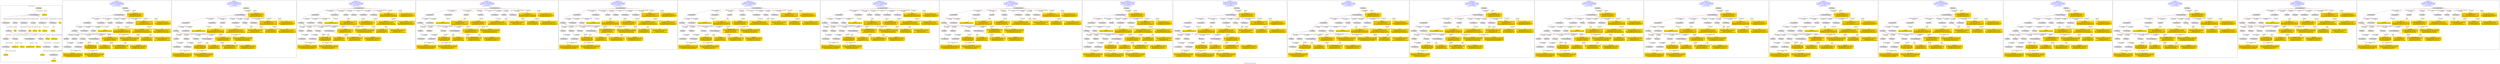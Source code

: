 digraph n0 {
fontcolor="blue"
remincross="true"
label="s26-s-san-francisco-moma.json"
subgraph cluster_0 {
label="1-correct model"
n2[style="filled",color="white",fillcolor="lightgray",label="E12_Production1"];
n3[style="filled",color="white",fillcolor="lightgray",label="E21_Person1"];
n4[style="filled",color="white",fillcolor="lightgray",label="E69_Death1"];
n5[style="filled",color="white",fillcolor="lightgray",label="E74_Group1"];
n6[style="filled",color="white",fillcolor="lightgray",label="E82_Actor_Appellation1"];
n7[style="filled",color="white",fillcolor="lightgray",label="E67_Birth1"];
n8[shape="plaintext",style="filled",fillcolor="gold",label="artistURI"];
n9[style="filled",color="white",fillcolor="lightgray",label="E22_Man-Made_Object1"];
n10[style="filled",color="white",fillcolor="lightgray",label="E35_Title1"];
n11[style="filled",color="white",fillcolor="lightgray",label="E8_Acquisition1"];
n12[style="filled",color="white",fillcolor="lightgray",label="E55_Type1"];
n13[style="filled",color="white",fillcolor="lightgray",label="E54_Dimension1"];
n14[style="filled",color="white",fillcolor="lightgray",label="E78_Collection1"];
n15[shape="plaintext",style="filled",fillcolor="gold",label="url"];
n16[shape="plaintext",style="filled",fillcolor="gold",label="title"];
n17[style="filled",color="white",fillcolor="lightgray",label="E38_Image1"];
n18[shape="plaintext",style="filled",fillcolor="gold",label="image-URL"];
n19[style="filled",color="white",fillcolor="lightgray",label="E48_Place_Name1"];
n20[shape="plaintext",style="filled",fillcolor="gold",label="birthPlace"];
n21[style="filled",color="white",fillcolor="lightgray",label="E52_Time-Span1"];
n22[shape="plaintext",style="filled",fillcolor="gold",label="birthYear"];
n23[style="filled",color="white",fillcolor="lightgray",label="E52_Time-Span2"];
n24[shape="plaintext",style="filled",fillcolor="gold",label="deathYear"];
n25[style="filled",color="white",fillcolor="lightgray",label="E52_Time-Span3"];
n26[shape="plaintext",style="filled",fillcolor="gold",label="when-acquired"];
n27[style="filled",color="white",fillcolor="lightgray",label="E53_Place1"];
n28[shape="plaintext",style="filled",fillcolor="gold",label="dimensions"];
n29[shape="plaintext",style="filled",fillcolor="gold",label="Type_URI"];
n30[shape="plaintext",style="filled",fillcolor="gold",label="type"];
n31[shape="plaintext",style="filled",fillcolor="gold",label="nationality_URI"];
n32[shape="plaintext",style="filled",fillcolor="gold",label="nationality"];
n33[shape="plaintext",style="filled",fillcolor="gold",label="collection"];
n34[shape="plaintext",style="filled",fillcolor="gold",label="artistAppellationURI"];
n35[shape="plaintext",style="filled",fillcolor="gold",label="artistName"];
n36[shape="plaintext",style="filled",fillcolor="gold",label="credit"];
}
subgraph cluster_1 {
label="candidate 0\nlink coherence:0.9375\nnode coherence:0.9333333333333333\nconfidence:0.4909905809491795\nmapping score:0.5139903243686808\ncost:31.99754\n-precision:0.81-recall:0.76"
n38[style="filled",color="white",fillcolor="lightgray",label="E12_Production1"];
n39[style="filled",color="white",fillcolor="lightgray",label="E21_Person1"];
n40[style="filled",color="white",fillcolor="lightgray",label="E52_Time-Span2"];
n41[style="filled",color="white",fillcolor="lightgray",label="E55_Type1"];
n42[style="filled",color="white",fillcolor="lightgray",label="E67_Birth1"];
n43[style="filled",color="white",fillcolor="lightgray",label="E69_Death1"];
n44[style="filled",color="white",fillcolor="lightgray",label="E74_Group1"];
n45[style="filled",color="white",fillcolor="lightgray",label="E82_Actor_Appellation1"];
n46[style="filled",color="white",fillcolor="lightgray",label="E22_Man-Made_Object1"];
n47[style="filled",color="white",fillcolor="lightgray",label="E34_Inscription1"];
n48[style="filled",color="white",fillcolor="lightgray",label="E35_Title1"];
n49[style="filled",color="white",fillcolor="lightgray",label="E54_Dimension1"];
n50[style="filled",color="white",fillcolor="lightgray",label="E8_Acquisition1"];
n51[style="filled",color="white",fillcolor="lightgray",label="E38_Image1"];
n52[style="filled",color="white",fillcolor="lightgray",label="E52_Time-Span1"];
n53[style="filled",color="white",fillcolor="lightgray",label="E52_Time-Span3"];
n54[shape="plaintext",style="filled",fillcolor="gold",label="Type_URI\n[E55_Type,classLink,0.551]\n[E55_Type,label,0.156]\n[E57_Material,classLink,0.15]\n[E74_Group,classLink,0.143]"];
n55[shape="plaintext",style="filled",fillcolor="gold",label="artistAppellationURI\n[E82_Actor_Appellation,classLink,0.587]\n[E21_Person,classLink,0.37]\n[E39_Actor,classLink,0.032]\n[E30_Right,P3_has_note,0.011]"];
n56[shape="plaintext",style="filled",fillcolor="gold",label="collection\n[E34_Inscription,P3_has_note,1.0]"];
n57[shape="plaintext",style="filled",fillcolor="gold",label="image-URL\n[E38_Image,classLink,0.643]\n[E22_Man-Made_Object,classLink,0.127]\n[E53_Place,classLink,0.125]\n[E8_Acquisition,classLink,0.105]"];
n58[shape="plaintext",style="filled",fillcolor="gold",label="when-acquired\n[E52_Time-Span,P82_at_some_time_within,0.443]\n[E52_Time-Span,P82b_end_of_the_end,0.396]\n[E34_Inscription,P3_has_note,0.11]\n[E52_Time-Span,label,0.051]"];
n59[shape="plaintext",style="filled",fillcolor="gold",label="type\n[E12_Production,P3_has_note,0.317]\n[E8_Acquisition,P3_has_note,0.26]\n[E55_Type,label,0.222]\n[E22_Man-Made_Object,P3_has_note,0.2]"];
n60[shape="plaintext",style="filled",fillcolor="gold",label="birthYear\n[E52_Time-Span,P82_at_some_time_within,0.362]\n[E52_Time-Span,P82b_end_of_the_end,0.36]\n[E52_Time-Span,P82a_begin_of_the_begin,0.224]\n[E12_Production,P3_has_note,0.054]"];
n61[shape="plaintext",style="filled",fillcolor="gold",label="title\n[E35_Title,label,0.34]\n[E22_Man-Made_Object,P3_has_note,0.257]\n[E73_Information_Object,P3_has_note,0.22]\n[E33_Linguistic_Object,P3_has_note,0.184]"];
n62[shape="plaintext",style="filled",fillcolor="gold",label="birthPlace\n[E33_Linguistic_Object,P3_has_note,0.287]\n[E35_Title,label,0.286]\n[E22_Man-Made_Object,P3_has_note,0.228]\n[E73_Information_Object,P3_has_note,0.2]"];
n63[shape="plaintext",style="filled",fillcolor="gold",label="dimensions\n[E54_Dimension,P3_has_note,0.883]\n[E8_Acquisition,P3_has_note,0.057]\n[E22_Man-Made_Object,P3_has_note,0.043]\n[E52_Time-Span,P82_at_some_time_within,0.017]"];
n64[shape="plaintext",style="filled",fillcolor="gold",label="deathYear\n[E52_Time-Span,P82_at_some_time_within,0.404]\n[E52_Time-Span,P82b_end_of_the_end,0.376]\n[E12_Production,P3_has_note,0.122]\n[E34_Inscription,P3_has_note,0.098]"];
n65[shape="plaintext",style="filled",fillcolor="gold",label="credit\n[E8_Acquisition,P3_has_note,0.402]\n[E30_Right,P3_has_note,0.391]\n[E22_Man-Made_Object,P3_has_note,0.107]\n[E33_Linguistic_Object,P3_has_note,0.1]"];
n66[shape="plaintext",style="filled",fillcolor="gold",label="nationality_URI\n[E74_Group,classLink,0.686]\n[E55_Type,classLink,0.182]\n[E57_Material,classLink,0.093]\n[E55_Type,label,0.039]"];
n67[shape="plaintext",style="filled",fillcolor="gold",label="nationality\n[E74_Group,label,0.542]\n[E74_Group,classLink,0.272]\n[E55_Type,label,0.101]\n[E30_Right,P3_has_note,0.085]"];
n68[shape="plaintext",style="filled",fillcolor="gold",label="artistURI\n[E21_Person,classLink,0.36]\n[E82_Actor_Appellation,classLink,0.298]\n[E39_Actor,classLink,0.257]\n[E30_Right,P3_has_note,0.084]"];
n69[shape="plaintext",style="filled",fillcolor="gold",label="url\n[E38_Image,classLink,0.32]\n[E78_Collection,classLink,0.28]\n[E22_Man-Made_Object,classLink,0.229]\n[E30_Right,P3_has_note,0.171]"];
n70[shape="plaintext",style="filled",fillcolor="gold",label="artistName\n[E82_Actor_Appellation,label,0.466]\n[E22_Man-Made_Object,P3_has_note,0.19]\n[E30_Right,P3_has_note,0.177]\n[E8_Acquisition,P3_has_note,0.167]"];
}
subgraph cluster_2 {
label="candidate 1\nlink coherence:0.9375\nnode coherence:0.9333333333333333\nconfidence:0.4909905809491795\nmapping score:0.5139903243686808\ncost:31.9976\n-precision:0.84-recall:0.79"
n72[style="filled",color="white",fillcolor="lightgray",label="E12_Production1"];
n73[style="filled",color="white",fillcolor="lightgray",label="E21_Person1"];
n74[style="filled",color="white",fillcolor="lightgray",label="E52_Time-Span2"];
n75[style="filled",color="white",fillcolor="lightgray",label="E67_Birth1"];
n76[style="filled",color="white",fillcolor="lightgray",label="E69_Death1"];
n77[style="filled",color="white",fillcolor="lightgray",label="E74_Group1"];
n78[style="filled",color="white",fillcolor="lightgray",label="E82_Actor_Appellation1"];
n79[style="filled",color="white",fillcolor="lightgray",label="E22_Man-Made_Object1"];
n80[style="filled",color="white",fillcolor="lightgray",label="E34_Inscription1"];
n81[style="filled",color="white",fillcolor="lightgray",label="E35_Title1"];
n82[style="filled",color="white",fillcolor="lightgray",label="E54_Dimension1"];
n83[style="filled",color="white",fillcolor="lightgray",label="E55_Type2"];
n84[style="filled",color="white",fillcolor="lightgray",label="E8_Acquisition1"];
n85[style="filled",color="white",fillcolor="lightgray",label="E38_Image1"];
n86[style="filled",color="white",fillcolor="lightgray",label="E52_Time-Span1"];
n87[style="filled",color="white",fillcolor="lightgray",label="E52_Time-Span3"];
n88[shape="plaintext",style="filled",fillcolor="gold",label="artistAppellationURI\n[E82_Actor_Appellation,classLink,0.587]\n[E21_Person,classLink,0.37]\n[E39_Actor,classLink,0.032]\n[E30_Right,P3_has_note,0.011]"];
n89[shape="plaintext",style="filled",fillcolor="gold",label="collection\n[E34_Inscription,P3_has_note,1.0]"];
n90[shape="plaintext",style="filled",fillcolor="gold",label="image-URL\n[E38_Image,classLink,0.643]\n[E22_Man-Made_Object,classLink,0.127]\n[E53_Place,classLink,0.125]\n[E8_Acquisition,classLink,0.105]"];
n91[shape="plaintext",style="filled",fillcolor="gold",label="when-acquired\n[E52_Time-Span,P82_at_some_time_within,0.443]\n[E52_Time-Span,P82b_end_of_the_end,0.396]\n[E34_Inscription,P3_has_note,0.11]\n[E52_Time-Span,label,0.051]"];
n92[shape="plaintext",style="filled",fillcolor="gold",label="birthYear\n[E52_Time-Span,P82_at_some_time_within,0.362]\n[E52_Time-Span,P82b_end_of_the_end,0.36]\n[E52_Time-Span,P82a_begin_of_the_begin,0.224]\n[E12_Production,P3_has_note,0.054]"];
n93[shape="plaintext",style="filled",fillcolor="gold",label="title\n[E35_Title,label,0.34]\n[E22_Man-Made_Object,P3_has_note,0.257]\n[E73_Information_Object,P3_has_note,0.22]\n[E33_Linguistic_Object,P3_has_note,0.184]"];
n94[shape="plaintext",style="filled",fillcolor="gold",label="birthPlace\n[E33_Linguistic_Object,P3_has_note,0.287]\n[E35_Title,label,0.286]\n[E22_Man-Made_Object,P3_has_note,0.228]\n[E73_Information_Object,P3_has_note,0.2]"];
n95[shape="plaintext",style="filled",fillcolor="gold",label="type\n[E12_Production,P3_has_note,0.317]\n[E8_Acquisition,P3_has_note,0.26]\n[E55_Type,label,0.222]\n[E22_Man-Made_Object,P3_has_note,0.2]"];
n96[shape="plaintext",style="filled",fillcolor="gold",label="dimensions\n[E54_Dimension,P3_has_note,0.883]\n[E8_Acquisition,P3_has_note,0.057]\n[E22_Man-Made_Object,P3_has_note,0.043]\n[E52_Time-Span,P82_at_some_time_within,0.017]"];
n97[shape="plaintext",style="filled",fillcolor="gold",label="deathYear\n[E52_Time-Span,P82_at_some_time_within,0.404]\n[E52_Time-Span,P82b_end_of_the_end,0.376]\n[E12_Production,P3_has_note,0.122]\n[E34_Inscription,P3_has_note,0.098]"];
n98[shape="plaintext",style="filled",fillcolor="gold",label="credit\n[E8_Acquisition,P3_has_note,0.402]\n[E30_Right,P3_has_note,0.391]\n[E22_Man-Made_Object,P3_has_note,0.107]\n[E33_Linguistic_Object,P3_has_note,0.1]"];
n99[shape="plaintext",style="filled",fillcolor="gold",label="nationality_URI\n[E74_Group,classLink,0.686]\n[E55_Type,classLink,0.182]\n[E57_Material,classLink,0.093]\n[E55_Type,label,0.039]"];
n100[shape="plaintext",style="filled",fillcolor="gold",label="nationality\n[E74_Group,label,0.542]\n[E74_Group,classLink,0.272]\n[E55_Type,label,0.101]\n[E30_Right,P3_has_note,0.085]"];
n101[shape="plaintext",style="filled",fillcolor="gold",label="Type_URI\n[E55_Type,classLink,0.551]\n[E55_Type,label,0.156]\n[E57_Material,classLink,0.15]\n[E74_Group,classLink,0.143]"];
n102[shape="plaintext",style="filled",fillcolor="gold",label="artistURI\n[E21_Person,classLink,0.36]\n[E82_Actor_Appellation,classLink,0.298]\n[E39_Actor,classLink,0.257]\n[E30_Right,P3_has_note,0.084]"];
n103[shape="plaintext",style="filled",fillcolor="gold",label="url\n[E38_Image,classLink,0.32]\n[E78_Collection,classLink,0.28]\n[E22_Man-Made_Object,classLink,0.229]\n[E30_Right,P3_has_note,0.171]"];
n104[shape="plaintext",style="filled",fillcolor="gold",label="artistName\n[E82_Actor_Appellation,label,0.466]\n[E22_Man-Made_Object,P3_has_note,0.19]\n[E30_Right,P3_has_note,0.177]\n[E8_Acquisition,P3_has_note,0.167]"];
}
subgraph cluster_3 {
label="candidate 10\nlink coherence:0.90625\nnode coherence:0.9333333333333333\nconfidence:0.4895155156079459\nmapping score:0.5134986359216028\ncost:31.99771\n-precision:0.75-recall:0.71"
n106[style="filled",color="white",fillcolor="lightgray",label="E12_Production1"];
n107[style="filled",color="white",fillcolor="lightgray",label="E21_Person1"];
n108[style="filled",color="white",fillcolor="lightgray",label="E52_Time-Span2"];
n109[style="filled",color="white",fillcolor="lightgray",label="E55_Type1"];
n110[style="filled",color="white",fillcolor="lightgray",label="E67_Birth1"];
n111[style="filled",color="white",fillcolor="lightgray",label="E69_Death1"];
n112[style="filled",color="white",fillcolor="lightgray",label="E74_Group1"];
n113[style="filled",color="white",fillcolor="lightgray",label="E82_Actor_Appellation1"];
n114[style="filled",color="white",fillcolor="lightgray",label="E22_Man-Made_Object1"];
n115[style="filled",color="white",fillcolor="lightgray",label="E34_Inscription1"];
n116[style="filled",color="white",fillcolor="lightgray",label="E35_Title1"];
n117[style="filled",color="white",fillcolor="lightgray",label="E38_Image1"];
n118[style="filled",color="white",fillcolor="lightgray",label="E54_Dimension1"];
n119[style="filled",color="white",fillcolor="lightgray",label="E8_Acquisition1"];
n120[style="filled",color="white",fillcolor="lightgray",label="E52_Time-Span1"];
n121[style="filled",color="white",fillcolor="lightgray",label="E52_Time-Span3"];
n122[shape="plaintext",style="filled",fillcolor="gold",label="Type_URI\n[E55_Type,classLink,0.551]\n[E55_Type,label,0.156]\n[E57_Material,classLink,0.15]\n[E74_Group,classLink,0.143]"];
n123[shape="plaintext",style="filled",fillcolor="gold",label="artistAppellationURI\n[E82_Actor_Appellation,classLink,0.587]\n[E21_Person,classLink,0.37]\n[E39_Actor,classLink,0.032]\n[E30_Right,P3_has_note,0.011]"];
n124[shape="plaintext",style="filled",fillcolor="gold",label="collection\n[E34_Inscription,P3_has_note,1.0]"];
n125[shape="plaintext",style="filled",fillcolor="gold",label="image-URL\n[E38_Image,classLink,0.643]\n[E22_Man-Made_Object,classLink,0.127]\n[E53_Place,classLink,0.125]\n[E8_Acquisition,classLink,0.105]"];
n126[shape="plaintext",style="filled",fillcolor="gold",label="when-acquired\n[E52_Time-Span,P82_at_some_time_within,0.443]\n[E52_Time-Span,P82b_end_of_the_end,0.396]\n[E34_Inscription,P3_has_note,0.11]\n[E52_Time-Span,label,0.051]"];
n127[shape="plaintext",style="filled",fillcolor="gold",label="type\n[E12_Production,P3_has_note,0.317]\n[E8_Acquisition,P3_has_note,0.26]\n[E55_Type,label,0.222]\n[E22_Man-Made_Object,P3_has_note,0.2]"];
n128[shape="plaintext",style="filled",fillcolor="gold",label="birthYear\n[E52_Time-Span,P82_at_some_time_within,0.362]\n[E52_Time-Span,P82b_end_of_the_end,0.36]\n[E52_Time-Span,P82a_begin_of_the_begin,0.224]\n[E12_Production,P3_has_note,0.054]"];
n129[shape="plaintext",style="filled",fillcolor="gold",label="birthPlace\n[E33_Linguistic_Object,P3_has_note,0.287]\n[E35_Title,label,0.286]\n[E22_Man-Made_Object,P3_has_note,0.228]\n[E73_Information_Object,P3_has_note,0.2]"];
n130[shape="plaintext",style="filled",fillcolor="gold",label="title\n[E35_Title,label,0.34]\n[E22_Man-Made_Object,P3_has_note,0.257]\n[E73_Information_Object,P3_has_note,0.22]\n[E33_Linguistic_Object,P3_has_note,0.184]"];
n131[shape="plaintext",style="filled",fillcolor="gold",label="dimensions\n[E54_Dimension,P3_has_note,0.883]\n[E8_Acquisition,P3_has_note,0.057]\n[E22_Man-Made_Object,P3_has_note,0.043]\n[E52_Time-Span,P82_at_some_time_within,0.017]"];
n132[shape="plaintext",style="filled",fillcolor="gold",label="deathYear\n[E52_Time-Span,P82_at_some_time_within,0.404]\n[E52_Time-Span,P82b_end_of_the_end,0.376]\n[E12_Production,P3_has_note,0.122]\n[E34_Inscription,P3_has_note,0.098]"];
n133[shape="plaintext",style="filled",fillcolor="gold",label="credit\n[E8_Acquisition,P3_has_note,0.402]\n[E30_Right,P3_has_note,0.391]\n[E22_Man-Made_Object,P3_has_note,0.107]\n[E33_Linguistic_Object,P3_has_note,0.1]"];
n134[shape="plaintext",style="filled",fillcolor="gold",label="nationality_URI\n[E74_Group,classLink,0.686]\n[E55_Type,classLink,0.182]\n[E57_Material,classLink,0.093]\n[E55_Type,label,0.039]"];
n135[shape="plaintext",style="filled",fillcolor="gold",label="nationality\n[E74_Group,label,0.542]\n[E74_Group,classLink,0.272]\n[E55_Type,label,0.101]\n[E30_Right,P3_has_note,0.085]"];
n136[shape="plaintext",style="filled",fillcolor="gold",label="artistURI\n[E21_Person,classLink,0.36]\n[E82_Actor_Appellation,classLink,0.298]\n[E39_Actor,classLink,0.257]\n[E30_Right,P3_has_note,0.084]"];
n137[shape="plaintext",style="filled",fillcolor="gold",label="url\n[E38_Image,classLink,0.32]\n[E78_Collection,classLink,0.28]\n[E22_Man-Made_Object,classLink,0.229]\n[E30_Right,P3_has_note,0.171]"];
n138[shape="plaintext",style="filled",fillcolor="gold",label="artistName\n[E82_Actor_Appellation,label,0.466]\n[E22_Man-Made_Object,P3_has_note,0.19]\n[E30_Right,P3_has_note,0.177]\n[E8_Acquisition,P3_has_note,0.167]"];
}
subgraph cluster_4 {
label="candidate 11\nlink coherence:0.90625\nnode coherence:0.9333333333333333\nconfidence:0.4895155156079459\nmapping score:0.5134986359216028\ncost:31.99777\n-precision:0.78-recall:0.74"
n140[style="filled",color="white",fillcolor="lightgray",label="E12_Production1"];
n141[style="filled",color="white",fillcolor="lightgray",label="E21_Person1"];
n142[style="filled",color="white",fillcolor="lightgray",label="E52_Time-Span2"];
n143[style="filled",color="white",fillcolor="lightgray",label="E67_Birth1"];
n144[style="filled",color="white",fillcolor="lightgray",label="E69_Death1"];
n145[style="filled",color="white",fillcolor="lightgray",label="E74_Group1"];
n146[style="filled",color="white",fillcolor="lightgray",label="E82_Actor_Appellation1"];
n147[style="filled",color="white",fillcolor="lightgray",label="E22_Man-Made_Object1"];
n148[style="filled",color="white",fillcolor="lightgray",label="E34_Inscription1"];
n149[style="filled",color="white",fillcolor="lightgray",label="E35_Title1"];
n150[style="filled",color="white",fillcolor="lightgray",label="E38_Image1"];
n151[style="filled",color="white",fillcolor="lightgray",label="E54_Dimension1"];
n152[style="filled",color="white",fillcolor="lightgray",label="E55_Type2"];
n153[style="filled",color="white",fillcolor="lightgray",label="E8_Acquisition1"];
n154[style="filled",color="white",fillcolor="lightgray",label="E52_Time-Span1"];
n155[style="filled",color="white",fillcolor="lightgray",label="E52_Time-Span3"];
n156[shape="plaintext",style="filled",fillcolor="gold",label="artistAppellationURI\n[E82_Actor_Appellation,classLink,0.587]\n[E21_Person,classLink,0.37]\n[E39_Actor,classLink,0.032]\n[E30_Right,P3_has_note,0.011]"];
n157[shape="plaintext",style="filled",fillcolor="gold",label="collection\n[E34_Inscription,P3_has_note,1.0]"];
n158[shape="plaintext",style="filled",fillcolor="gold",label="image-URL\n[E38_Image,classLink,0.643]\n[E22_Man-Made_Object,classLink,0.127]\n[E53_Place,classLink,0.125]\n[E8_Acquisition,classLink,0.105]"];
n159[shape="plaintext",style="filled",fillcolor="gold",label="when-acquired\n[E52_Time-Span,P82_at_some_time_within,0.443]\n[E52_Time-Span,P82b_end_of_the_end,0.396]\n[E34_Inscription,P3_has_note,0.11]\n[E52_Time-Span,label,0.051]"];
n160[shape="plaintext",style="filled",fillcolor="gold",label="birthYear\n[E52_Time-Span,P82_at_some_time_within,0.362]\n[E52_Time-Span,P82b_end_of_the_end,0.36]\n[E52_Time-Span,P82a_begin_of_the_begin,0.224]\n[E12_Production,P3_has_note,0.054]"];
n161[shape="plaintext",style="filled",fillcolor="gold",label="birthPlace\n[E33_Linguistic_Object,P3_has_note,0.287]\n[E35_Title,label,0.286]\n[E22_Man-Made_Object,P3_has_note,0.228]\n[E73_Information_Object,P3_has_note,0.2]"];
n162[shape="plaintext",style="filled",fillcolor="gold",label="title\n[E35_Title,label,0.34]\n[E22_Man-Made_Object,P3_has_note,0.257]\n[E73_Information_Object,P3_has_note,0.22]\n[E33_Linguistic_Object,P3_has_note,0.184]"];
n163[shape="plaintext",style="filled",fillcolor="gold",label="type\n[E12_Production,P3_has_note,0.317]\n[E8_Acquisition,P3_has_note,0.26]\n[E55_Type,label,0.222]\n[E22_Man-Made_Object,P3_has_note,0.2]"];
n164[shape="plaintext",style="filled",fillcolor="gold",label="dimensions\n[E54_Dimension,P3_has_note,0.883]\n[E8_Acquisition,P3_has_note,0.057]\n[E22_Man-Made_Object,P3_has_note,0.043]\n[E52_Time-Span,P82_at_some_time_within,0.017]"];
n165[shape="plaintext",style="filled",fillcolor="gold",label="deathYear\n[E52_Time-Span,P82_at_some_time_within,0.404]\n[E52_Time-Span,P82b_end_of_the_end,0.376]\n[E12_Production,P3_has_note,0.122]\n[E34_Inscription,P3_has_note,0.098]"];
n166[shape="plaintext",style="filled",fillcolor="gold",label="credit\n[E8_Acquisition,P3_has_note,0.402]\n[E30_Right,P3_has_note,0.391]\n[E22_Man-Made_Object,P3_has_note,0.107]\n[E33_Linguistic_Object,P3_has_note,0.1]"];
n167[shape="plaintext",style="filled",fillcolor="gold",label="nationality_URI\n[E74_Group,classLink,0.686]\n[E55_Type,classLink,0.182]\n[E57_Material,classLink,0.093]\n[E55_Type,label,0.039]"];
n168[shape="plaintext",style="filled",fillcolor="gold",label="nationality\n[E74_Group,label,0.542]\n[E74_Group,classLink,0.272]\n[E55_Type,label,0.101]\n[E30_Right,P3_has_note,0.085]"];
n169[shape="plaintext",style="filled",fillcolor="gold",label="Type_URI\n[E55_Type,classLink,0.551]\n[E55_Type,label,0.156]\n[E57_Material,classLink,0.15]\n[E74_Group,classLink,0.143]"];
n170[shape="plaintext",style="filled",fillcolor="gold",label="artistURI\n[E21_Person,classLink,0.36]\n[E82_Actor_Appellation,classLink,0.298]\n[E39_Actor,classLink,0.257]\n[E30_Right,P3_has_note,0.084]"];
n171[shape="plaintext",style="filled",fillcolor="gold",label="url\n[E38_Image,classLink,0.32]\n[E78_Collection,classLink,0.28]\n[E22_Man-Made_Object,classLink,0.229]\n[E30_Right,P3_has_note,0.171]"];
n172[shape="plaintext",style="filled",fillcolor="gold",label="artistName\n[E82_Actor_Appellation,label,0.466]\n[E22_Man-Made_Object,P3_has_note,0.19]\n[E30_Right,P3_has_note,0.177]\n[E8_Acquisition,P3_has_note,0.167]"];
}
subgraph cluster_5 {
label="candidate 12\nlink coherence:0.90625\nnode coherence:0.9333333333333333\nconfidence:0.4745901605857826\nmapping score:0.5085235175808818\ncost:31.99771\n-precision:0.72-recall:0.68"
n174[style="filled",color="white",fillcolor="lightgray",label="E12_Production1"];
n175[style="filled",color="white",fillcolor="lightgray",label="E21_Person1"];
n176[style="filled",color="white",fillcolor="lightgray",label="E52_Time-Span2"];
n177[style="filled",color="white",fillcolor="lightgray",label="E55_Type1"];
n178[style="filled",color="white",fillcolor="lightgray",label="E67_Birth1"];
n179[style="filled",color="white",fillcolor="lightgray",label="E69_Death1"];
n180[style="filled",color="white",fillcolor="lightgray",label="E74_Group1"];
n181[style="filled",color="white",fillcolor="lightgray",label="E82_Actor_Appellation1"];
n182[style="filled",color="white",fillcolor="lightgray",label="E22_Man-Made_Object1"];
n183[style="filled",color="white",fillcolor="lightgray",label="E34_Inscription1"];
n184[style="filled",color="white",fillcolor="lightgray",label="E35_Title1"];
n185[style="filled",color="white",fillcolor="lightgray",label="E38_Image1"];
n186[style="filled",color="white",fillcolor="lightgray",label="E54_Dimension1"];
n187[style="filled",color="white",fillcolor="lightgray",label="E8_Acquisition1"];
n188[style="filled",color="white",fillcolor="lightgray",label="E52_Time-Span1"];
n189[style="filled",color="white",fillcolor="lightgray",label="E52_Time-Span3"];
n190[shape="plaintext",style="filled",fillcolor="gold",label="Type_URI\n[E55_Type,classLink,0.551]\n[E55_Type,label,0.156]\n[E57_Material,classLink,0.15]\n[E74_Group,classLink,0.143]"];
n191[shape="plaintext",style="filled",fillcolor="gold",label="artistURI\n[E21_Person,classLink,0.36]\n[E82_Actor_Appellation,classLink,0.298]\n[E39_Actor,classLink,0.257]\n[E30_Right,P3_has_note,0.084]"];
n192[shape="plaintext",style="filled",fillcolor="gold",label="collection\n[E34_Inscription,P3_has_note,1.0]"];
n193[shape="plaintext",style="filled",fillcolor="gold",label="image-URL\n[E38_Image,classLink,0.643]\n[E22_Man-Made_Object,classLink,0.127]\n[E53_Place,classLink,0.125]\n[E8_Acquisition,classLink,0.105]"];
n194[shape="plaintext",style="filled",fillcolor="gold",label="when-acquired\n[E52_Time-Span,P82_at_some_time_within,0.443]\n[E52_Time-Span,P82b_end_of_the_end,0.396]\n[E34_Inscription,P3_has_note,0.11]\n[E52_Time-Span,label,0.051]"];
n195[shape="plaintext",style="filled",fillcolor="gold",label="type\n[E12_Production,P3_has_note,0.317]\n[E8_Acquisition,P3_has_note,0.26]\n[E55_Type,label,0.222]\n[E22_Man-Made_Object,P3_has_note,0.2]"];
n196[shape="plaintext",style="filled",fillcolor="gold",label="birthYear\n[E52_Time-Span,P82_at_some_time_within,0.362]\n[E52_Time-Span,P82b_end_of_the_end,0.36]\n[E52_Time-Span,P82a_begin_of_the_begin,0.224]\n[E12_Production,P3_has_note,0.054]"];
n197[shape="plaintext",style="filled",fillcolor="gold",label="title\n[E35_Title,label,0.34]\n[E22_Man-Made_Object,P3_has_note,0.257]\n[E73_Information_Object,P3_has_note,0.22]\n[E33_Linguistic_Object,P3_has_note,0.184]"];
n198[shape="plaintext",style="filled",fillcolor="gold",label="birthPlace\n[E33_Linguistic_Object,P3_has_note,0.287]\n[E35_Title,label,0.286]\n[E22_Man-Made_Object,P3_has_note,0.228]\n[E73_Information_Object,P3_has_note,0.2]"];
n199[shape="plaintext",style="filled",fillcolor="gold",label="dimensions\n[E54_Dimension,P3_has_note,0.883]\n[E8_Acquisition,P3_has_note,0.057]\n[E22_Man-Made_Object,P3_has_note,0.043]\n[E52_Time-Span,P82_at_some_time_within,0.017]"];
n200[shape="plaintext",style="filled",fillcolor="gold",label="deathYear\n[E52_Time-Span,P82_at_some_time_within,0.404]\n[E52_Time-Span,P82b_end_of_the_end,0.376]\n[E12_Production,P3_has_note,0.122]\n[E34_Inscription,P3_has_note,0.098]"];
n201[shape="plaintext",style="filled",fillcolor="gold",label="credit\n[E8_Acquisition,P3_has_note,0.402]\n[E30_Right,P3_has_note,0.391]\n[E22_Man-Made_Object,P3_has_note,0.107]\n[E33_Linguistic_Object,P3_has_note,0.1]"];
n202[shape="plaintext",style="filled",fillcolor="gold",label="nationality_URI\n[E74_Group,classLink,0.686]\n[E55_Type,classLink,0.182]\n[E57_Material,classLink,0.093]\n[E55_Type,label,0.039]"];
n203[shape="plaintext",style="filled",fillcolor="gold",label="nationality\n[E74_Group,label,0.542]\n[E74_Group,classLink,0.272]\n[E55_Type,label,0.101]\n[E30_Right,P3_has_note,0.085]"];
n204[shape="plaintext",style="filled",fillcolor="gold",label="artistAppellationURI\n[E82_Actor_Appellation,classLink,0.587]\n[E21_Person,classLink,0.37]\n[E39_Actor,classLink,0.032]\n[E30_Right,P3_has_note,0.011]"];
n205[shape="plaintext",style="filled",fillcolor="gold",label="url\n[E38_Image,classLink,0.32]\n[E78_Collection,classLink,0.28]\n[E22_Man-Made_Object,classLink,0.229]\n[E30_Right,P3_has_note,0.171]"];
n206[shape="plaintext",style="filled",fillcolor="gold",label="artistName\n[E82_Actor_Appellation,label,0.466]\n[E22_Man-Made_Object,P3_has_note,0.19]\n[E30_Right,P3_has_note,0.177]\n[E8_Acquisition,P3_has_note,0.167]"];
}
subgraph cluster_6 {
label="candidate 13\nlink coherence:0.90625\nnode coherence:0.9333333333333333\nconfidence:0.4745901605857826\nmapping score:0.5085235175808818\ncost:31.99777\n-precision:0.75-recall:0.71"
n208[style="filled",color="white",fillcolor="lightgray",label="E12_Production1"];
n209[style="filled",color="white",fillcolor="lightgray",label="E21_Person1"];
n210[style="filled",color="white",fillcolor="lightgray",label="E52_Time-Span2"];
n211[style="filled",color="white",fillcolor="lightgray",label="E67_Birth1"];
n212[style="filled",color="white",fillcolor="lightgray",label="E69_Death1"];
n213[style="filled",color="white",fillcolor="lightgray",label="E74_Group1"];
n214[style="filled",color="white",fillcolor="lightgray",label="E82_Actor_Appellation1"];
n215[style="filled",color="white",fillcolor="lightgray",label="E22_Man-Made_Object1"];
n216[style="filled",color="white",fillcolor="lightgray",label="E34_Inscription1"];
n217[style="filled",color="white",fillcolor="lightgray",label="E35_Title1"];
n218[style="filled",color="white",fillcolor="lightgray",label="E38_Image1"];
n219[style="filled",color="white",fillcolor="lightgray",label="E54_Dimension1"];
n220[style="filled",color="white",fillcolor="lightgray",label="E55_Type2"];
n221[style="filled",color="white",fillcolor="lightgray",label="E8_Acquisition1"];
n222[style="filled",color="white",fillcolor="lightgray",label="E52_Time-Span1"];
n223[style="filled",color="white",fillcolor="lightgray",label="E52_Time-Span3"];
n224[shape="plaintext",style="filled",fillcolor="gold",label="artistURI\n[E21_Person,classLink,0.36]\n[E82_Actor_Appellation,classLink,0.298]\n[E39_Actor,classLink,0.257]\n[E30_Right,P3_has_note,0.084]"];
n225[shape="plaintext",style="filled",fillcolor="gold",label="collection\n[E34_Inscription,P3_has_note,1.0]"];
n226[shape="plaintext",style="filled",fillcolor="gold",label="image-URL\n[E38_Image,classLink,0.643]\n[E22_Man-Made_Object,classLink,0.127]\n[E53_Place,classLink,0.125]\n[E8_Acquisition,classLink,0.105]"];
n227[shape="plaintext",style="filled",fillcolor="gold",label="when-acquired\n[E52_Time-Span,P82_at_some_time_within,0.443]\n[E52_Time-Span,P82b_end_of_the_end,0.396]\n[E34_Inscription,P3_has_note,0.11]\n[E52_Time-Span,label,0.051]"];
n228[shape="plaintext",style="filled",fillcolor="gold",label="birthYear\n[E52_Time-Span,P82_at_some_time_within,0.362]\n[E52_Time-Span,P82b_end_of_the_end,0.36]\n[E52_Time-Span,P82a_begin_of_the_begin,0.224]\n[E12_Production,P3_has_note,0.054]"];
n229[shape="plaintext",style="filled",fillcolor="gold",label="title\n[E35_Title,label,0.34]\n[E22_Man-Made_Object,P3_has_note,0.257]\n[E73_Information_Object,P3_has_note,0.22]\n[E33_Linguistic_Object,P3_has_note,0.184]"];
n230[shape="plaintext",style="filled",fillcolor="gold",label="birthPlace\n[E33_Linguistic_Object,P3_has_note,0.287]\n[E35_Title,label,0.286]\n[E22_Man-Made_Object,P3_has_note,0.228]\n[E73_Information_Object,P3_has_note,0.2]"];
n231[shape="plaintext",style="filled",fillcolor="gold",label="type\n[E12_Production,P3_has_note,0.317]\n[E8_Acquisition,P3_has_note,0.26]\n[E55_Type,label,0.222]\n[E22_Man-Made_Object,P3_has_note,0.2]"];
n232[shape="plaintext",style="filled",fillcolor="gold",label="dimensions\n[E54_Dimension,P3_has_note,0.883]\n[E8_Acquisition,P3_has_note,0.057]\n[E22_Man-Made_Object,P3_has_note,0.043]\n[E52_Time-Span,P82_at_some_time_within,0.017]"];
n233[shape="plaintext",style="filled",fillcolor="gold",label="deathYear\n[E52_Time-Span,P82_at_some_time_within,0.404]\n[E52_Time-Span,P82b_end_of_the_end,0.376]\n[E12_Production,P3_has_note,0.122]\n[E34_Inscription,P3_has_note,0.098]"];
n234[shape="plaintext",style="filled",fillcolor="gold",label="credit\n[E8_Acquisition,P3_has_note,0.402]\n[E30_Right,P3_has_note,0.391]\n[E22_Man-Made_Object,P3_has_note,0.107]\n[E33_Linguistic_Object,P3_has_note,0.1]"];
n235[shape="plaintext",style="filled",fillcolor="gold",label="nationality_URI\n[E74_Group,classLink,0.686]\n[E55_Type,classLink,0.182]\n[E57_Material,classLink,0.093]\n[E55_Type,label,0.039]"];
n236[shape="plaintext",style="filled",fillcolor="gold",label="nationality\n[E74_Group,label,0.542]\n[E74_Group,classLink,0.272]\n[E55_Type,label,0.101]\n[E30_Right,P3_has_note,0.085]"];
n237[shape="plaintext",style="filled",fillcolor="gold",label="Type_URI\n[E55_Type,classLink,0.551]\n[E55_Type,label,0.156]\n[E57_Material,classLink,0.15]\n[E74_Group,classLink,0.143]"];
n238[shape="plaintext",style="filled",fillcolor="gold",label="artistAppellationURI\n[E82_Actor_Appellation,classLink,0.587]\n[E21_Person,classLink,0.37]\n[E39_Actor,classLink,0.032]\n[E30_Right,P3_has_note,0.011]"];
n239[shape="plaintext",style="filled",fillcolor="gold",label="url\n[E38_Image,classLink,0.32]\n[E78_Collection,classLink,0.28]\n[E22_Man-Made_Object,classLink,0.229]\n[E30_Right,P3_has_note,0.171]"];
n240[shape="plaintext",style="filled",fillcolor="gold",label="artistName\n[E82_Actor_Appellation,label,0.466]\n[E22_Man-Made_Object,P3_has_note,0.19]\n[E30_Right,P3_has_note,0.177]\n[E8_Acquisition,P3_has_note,0.167]"];
}
subgraph cluster_7 {
label="candidate 14\nlink coherence:0.90625\nnode coherence:0.9333333333333333\nconfidence:0.4731150952445489\nmapping score:0.5080318291338038\ncost:31.99771\n-precision:0.69-recall:0.65"
n242[style="filled",color="white",fillcolor="lightgray",label="E12_Production1"];
n243[style="filled",color="white",fillcolor="lightgray",label="E21_Person1"];
n244[style="filled",color="white",fillcolor="lightgray",label="E52_Time-Span2"];
n245[style="filled",color="white",fillcolor="lightgray",label="E55_Type1"];
n246[style="filled",color="white",fillcolor="lightgray",label="E67_Birth1"];
n247[style="filled",color="white",fillcolor="lightgray",label="E69_Death1"];
n248[style="filled",color="white",fillcolor="lightgray",label="E74_Group1"];
n249[style="filled",color="white",fillcolor="lightgray",label="E82_Actor_Appellation1"];
n250[style="filled",color="white",fillcolor="lightgray",label="E22_Man-Made_Object1"];
n251[style="filled",color="white",fillcolor="lightgray",label="E34_Inscription1"];
n252[style="filled",color="white",fillcolor="lightgray",label="E35_Title1"];
n253[style="filled",color="white",fillcolor="lightgray",label="E38_Image1"];
n254[style="filled",color="white",fillcolor="lightgray",label="E54_Dimension1"];
n255[style="filled",color="white",fillcolor="lightgray",label="E8_Acquisition1"];
n256[style="filled",color="white",fillcolor="lightgray",label="E52_Time-Span1"];
n257[style="filled",color="white",fillcolor="lightgray",label="E52_Time-Span3"];
n258[shape="plaintext",style="filled",fillcolor="gold",label="Type_URI\n[E55_Type,classLink,0.551]\n[E55_Type,label,0.156]\n[E57_Material,classLink,0.15]\n[E74_Group,classLink,0.143]"];
n259[shape="plaintext",style="filled",fillcolor="gold",label="artistURI\n[E21_Person,classLink,0.36]\n[E82_Actor_Appellation,classLink,0.298]\n[E39_Actor,classLink,0.257]\n[E30_Right,P3_has_note,0.084]"];
n260[shape="plaintext",style="filled",fillcolor="gold",label="collection\n[E34_Inscription,P3_has_note,1.0]"];
n261[shape="plaintext",style="filled",fillcolor="gold",label="image-URL\n[E38_Image,classLink,0.643]\n[E22_Man-Made_Object,classLink,0.127]\n[E53_Place,classLink,0.125]\n[E8_Acquisition,classLink,0.105]"];
n262[shape="plaintext",style="filled",fillcolor="gold",label="when-acquired\n[E52_Time-Span,P82_at_some_time_within,0.443]\n[E52_Time-Span,P82b_end_of_the_end,0.396]\n[E34_Inscription,P3_has_note,0.11]\n[E52_Time-Span,label,0.051]"];
n263[shape="plaintext",style="filled",fillcolor="gold",label="type\n[E12_Production,P3_has_note,0.317]\n[E8_Acquisition,P3_has_note,0.26]\n[E55_Type,label,0.222]\n[E22_Man-Made_Object,P3_has_note,0.2]"];
n264[shape="plaintext",style="filled",fillcolor="gold",label="birthYear\n[E52_Time-Span,P82_at_some_time_within,0.362]\n[E52_Time-Span,P82b_end_of_the_end,0.36]\n[E52_Time-Span,P82a_begin_of_the_begin,0.224]\n[E12_Production,P3_has_note,0.054]"];
n265[shape="plaintext",style="filled",fillcolor="gold",label="birthPlace\n[E33_Linguistic_Object,P3_has_note,0.287]\n[E35_Title,label,0.286]\n[E22_Man-Made_Object,P3_has_note,0.228]\n[E73_Information_Object,P3_has_note,0.2]"];
n266[shape="plaintext",style="filled",fillcolor="gold",label="title\n[E35_Title,label,0.34]\n[E22_Man-Made_Object,P3_has_note,0.257]\n[E73_Information_Object,P3_has_note,0.22]\n[E33_Linguistic_Object,P3_has_note,0.184]"];
n267[shape="plaintext",style="filled",fillcolor="gold",label="dimensions\n[E54_Dimension,P3_has_note,0.883]\n[E8_Acquisition,P3_has_note,0.057]\n[E22_Man-Made_Object,P3_has_note,0.043]\n[E52_Time-Span,P82_at_some_time_within,0.017]"];
n268[shape="plaintext",style="filled",fillcolor="gold",label="deathYear\n[E52_Time-Span,P82_at_some_time_within,0.404]\n[E52_Time-Span,P82b_end_of_the_end,0.376]\n[E12_Production,P3_has_note,0.122]\n[E34_Inscription,P3_has_note,0.098]"];
n269[shape="plaintext",style="filled",fillcolor="gold",label="credit\n[E8_Acquisition,P3_has_note,0.402]\n[E30_Right,P3_has_note,0.391]\n[E22_Man-Made_Object,P3_has_note,0.107]\n[E33_Linguistic_Object,P3_has_note,0.1]"];
n270[shape="plaintext",style="filled",fillcolor="gold",label="nationality_URI\n[E74_Group,classLink,0.686]\n[E55_Type,classLink,0.182]\n[E57_Material,classLink,0.093]\n[E55_Type,label,0.039]"];
n271[shape="plaintext",style="filled",fillcolor="gold",label="nationality\n[E74_Group,label,0.542]\n[E74_Group,classLink,0.272]\n[E55_Type,label,0.101]\n[E30_Right,P3_has_note,0.085]"];
n272[shape="plaintext",style="filled",fillcolor="gold",label="artistAppellationURI\n[E82_Actor_Appellation,classLink,0.587]\n[E21_Person,classLink,0.37]\n[E39_Actor,classLink,0.032]\n[E30_Right,P3_has_note,0.011]"];
n273[shape="plaintext",style="filled",fillcolor="gold",label="url\n[E38_Image,classLink,0.32]\n[E78_Collection,classLink,0.28]\n[E22_Man-Made_Object,classLink,0.229]\n[E30_Right,P3_has_note,0.171]"];
n274[shape="plaintext",style="filled",fillcolor="gold",label="artistName\n[E82_Actor_Appellation,label,0.466]\n[E22_Man-Made_Object,P3_has_note,0.19]\n[E30_Right,P3_has_note,0.177]\n[E8_Acquisition,P3_has_note,0.167]"];
}
subgraph cluster_8 {
label="candidate 15\nlink coherence:0.90625\nnode coherence:0.9333333333333333\nconfidence:0.4731150952445489\nmapping score:0.5080318291338038\ncost:31.99777\n-precision:0.72-recall:0.68"
n276[style="filled",color="white",fillcolor="lightgray",label="E12_Production1"];
n277[style="filled",color="white",fillcolor="lightgray",label="E21_Person1"];
n278[style="filled",color="white",fillcolor="lightgray",label="E52_Time-Span2"];
n279[style="filled",color="white",fillcolor="lightgray",label="E67_Birth1"];
n280[style="filled",color="white",fillcolor="lightgray",label="E69_Death1"];
n281[style="filled",color="white",fillcolor="lightgray",label="E74_Group1"];
n282[style="filled",color="white",fillcolor="lightgray",label="E82_Actor_Appellation1"];
n283[style="filled",color="white",fillcolor="lightgray",label="E22_Man-Made_Object1"];
n284[style="filled",color="white",fillcolor="lightgray",label="E34_Inscription1"];
n285[style="filled",color="white",fillcolor="lightgray",label="E35_Title1"];
n286[style="filled",color="white",fillcolor="lightgray",label="E38_Image1"];
n287[style="filled",color="white",fillcolor="lightgray",label="E54_Dimension1"];
n288[style="filled",color="white",fillcolor="lightgray",label="E55_Type2"];
n289[style="filled",color="white",fillcolor="lightgray",label="E8_Acquisition1"];
n290[style="filled",color="white",fillcolor="lightgray",label="E52_Time-Span1"];
n291[style="filled",color="white",fillcolor="lightgray",label="E52_Time-Span3"];
n292[shape="plaintext",style="filled",fillcolor="gold",label="artistURI\n[E21_Person,classLink,0.36]\n[E82_Actor_Appellation,classLink,0.298]\n[E39_Actor,classLink,0.257]\n[E30_Right,P3_has_note,0.084]"];
n293[shape="plaintext",style="filled",fillcolor="gold",label="collection\n[E34_Inscription,P3_has_note,1.0]"];
n294[shape="plaintext",style="filled",fillcolor="gold",label="image-URL\n[E38_Image,classLink,0.643]\n[E22_Man-Made_Object,classLink,0.127]\n[E53_Place,classLink,0.125]\n[E8_Acquisition,classLink,0.105]"];
n295[shape="plaintext",style="filled",fillcolor="gold",label="when-acquired\n[E52_Time-Span,P82_at_some_time_within,0.443]\n[E52_Time-Span,P82b_end_of_the_end,0.396]\n[E34_Inscription,P3_has_note,0.11]\n[E52_Time-Span,label,0.051]"];
n296[shape="plaintext",style="filled",fillcolor="gold",label="birthYear\n[E52_Time-Span,P82_at_some_time_within,0.362]\n[E52_Time-Span,P82b_end_of_the_end,0.36]\n[E52_Time-Span,P82a_begin_of_the_begin,0.224]\n[E12_Production,P3_has_note,0.054]"];
n297[shape="plaintext",style="filled",fillcolor="gold",label="birthPlace\n[E33_Linguistic_Object,P3_has_note,0.287]\n[E35_Title,label,0.286]\n[E22_Man-Made_Object,P3_has_note,0.228]\n[E73_Information_Object,P3_has_note,0.2]"];
n298[shape="plaintext",style="filled",fillcolor="gold",label="title\n[E35_Title,label,0.34]\n[E22_Man-Made_Object,P3_has_note,0.257]\n[E73_Information_Object,P3_has_note,0.22]\n[E33_Linguistic_Object,P3_has_note,0.184]"];
n299[shape="plaintext",style="filled",fillcolor="gold",label="type\n[E12_Production,P3_has_note,0.317]\n[E8_Acquisition,P3_has_note,0.26]\n[E55_Type,label,0.222]\n[E22_Man-Made_Object,P3_has_note,0.2]"];
n300[shape="plaintext",style="filled",fillcolor="gold",label="dimensions\n[E54_Dimension,P3_has_note,0.883]\n[E8_Acquisition,P3_has_note,0.057]\n[E22_Man-Made_Object,P3_has_note,0.043]\n[E52_Time-Span,P82_at_some_time_within,0.017]"];
n301[shape="plaintext",style="filled",fillcolor="gold",label="deathYear\n[E52_Time-Span,P82_at_some_time_within,0.404]\n[E52_Time-Span,P82b_end_of_the_end,0.376]\n[E12_Production,P3_has_note,0.122]\n[E34_Inscription,P3_has_note,0.098]"];
n302[shape="plaintext",style="filled",fillcolor="gold",label="credit\n[E8_Acquisition,P3_has_note,0.402]\n[E30_Right,P3_has_note,0.391]\n[E22_Man-Made_Object,P3_has_note,0.107]\n[E33_Linguistic_Object,P3_has_note,0.1]"];
n303[shape="plaintext",style="filled",fillcolor="gold",label="nationality_URI\n[E74_Group,classLink,0.686]\n[E55_Type,classLink,0.182]\n[E57_Material,classLink,0.093]\n[E55_Type,label,0.039]"];
n304[shape="plaintext",style="filled",fillcolor="gold",label="nationality\n[E74_Group,label,0.542]\n[E74_Group,classLink,0.272]\n[E55_Type,label,0.101]\n[E30_Right,P3_has_note,0.085]"];
n305[shape="plaintext",style="filled",fillcolor="gold",label="Type_URI\n[E55_Type,classLink,0.551]\n[E55_Type,label,0.156]\n[E57_Material,classLink,0.15]\n[E74_Group,classLink,0.143]"];
n306[shape="plaintext",style="filled",fillcolor="gold",label="artistAppellationURI\n[E82_Actor_Appellation,classLink,0.587]\n[E21_Person,classLink,0.37]\n[E39_Actor,classLink,0.032]\n[E30_Right,P3_has_note,0.011]"];
n307[shape="plaintext",style="filled",fillcolor="gold",label="url\n[E38_Image,classLink,0.32]\n[E78_Collection,classLink,0.28]\n[E22_Man-Made_Object,classLink,0.229]\n[E30_Right,P3_has_note,0.171]"];
n308[shape="plaintext",style="filled",fillcolor="gold",label="artistName\n[E82_Actor_Appellation,label,0.466]\n[E22_Man-Made_Object,P3_has_note,0.19]\n[E30_Right,P3_has_note,0.177]\n[E8_Acquisition,P3_has_note,0.167]"];
}
subgraph cluster_9 {
label="candidate 16\nlink coherence:0.9032258064516129\nnode coherence:0.896551724137931\nconfidence:0.4893419332351798\nmapping score:0.5109841603008408\ncost:129.99771\n-precision:0.81-recall:0.74"
n310[style="filled",color="white",fillcolor="lightgray",label="E12_Production1"];
n311[style="filled",color="white",fillcolor="lightgray",label="E21_Person1"];
n312[style="filled",color="white",fillcolor="lightgray",label="E55_Type1"];
n313[style="filled",color="white",fillcolor="lightgray",label="E67_Birth1"];
n314[style="filled",color="white",fillcolor="lightgray",label="E69_Death1"];
n315[style="filled",color="white",fillcolor="lightgray",label="E74_Group1"];
n316[style="filled",color="white",fillcolor="lightgray",label="E82_Actor_Appellation1"];
n317[style="filled",color="white",fillcolor="lightgray",label="E22_Man-Made_Object1"];
n318[style="filled",color="white",fillcolor="lightgray",label="E34_Inscription1"];
n319[style="filled",color="white",fillcolor="lightgray",label="E35_Title1"];
n320[style="filled",color="white",fillcolor="lightgray",label="E54_Dimension1"];
n321[style="filled",color="white",fillcolor="lightgray",label="E8_Acquisition1"];
n322[style="filled",color="white",fillcolor="lightgray",label="E38_Image1"];
n323[style="filled",color="white",fillcolor="lightgray",label="E52_Time-Span1"];
n324[style="filled",color="white",fillcolor="lightgray",label="E52_Time-Span3"];
n325[shape="plaintext",style="filled",fillcolor="gold",label="Type_URI\n[E55_Type,classLink,0.551]\n[E55_Type,label,0.156]\n[E57_Material,classLink,0.15]\n[E74_Group,classLink,0.143]"];
n326[shape="plaintext",style="filled",fillcolor="gold",label="artistAppellationURI\n[E82_Actor_Appellation,classLink,0.587]\n[E21_Person,classLink,0.37]\n[E39_Actor,classLink,0.032]\n[E30_Right,P3_has_note,0.011]"];
n327[shape="plaintext",style="filled",fillcolor="gold",label="collection\n[E34_Inscription,P3_has_note,1.0]"];
n328[shape="plaintext",style="filled",fillcolor="gold",label="deathYear\n[E52_Time-Span,P82_at_some_time_within,0.404]\n[E52_Time-Span,P82b_end_of_the_end,0.376]\n[E12_Production,P3_has_note,0.122]\n[E34_Inscription,P3_has_note,0.098]"];
n329[shape="plaintext",style="filled",fillcolor="gold",label="image-URL\n[E38_Image,classLink,0.643]\n[E22_Man-Made_Object,classLink,0.127]\n[E53_Place,classLink,0.125]\n[E8_Acquisition,classLink,0.105]"];
n330[shape="plaintext",style="filled",fillcolor="gold",label="when-acquired\n[E52_Time-Span,P82_at_some_time_within,0.443]\n[E52_Time-Span,P82b_end_of_the_end,0.396]\n[E34_Inscription,P3_has_note,0.11]\n[E52_Time-Span,label,0.051]"];
n331[shape="plaintext",style="filled",fillcolor="gold",label="type\n[E12_Production,P3_has_note,0.317]\n[E8_Acquisition,P3_has_note,0.26]\n[E55_Type,label,0.222]\n[E22_Man-Made_Object,P3_has_note,0.2]"];
n332[shape="plaintext",style="filled",fillcolor="gold",label="birthYear\n[E52_Time-Span,P82_at_some_time_within,0.362]\n[E52_Time-Span,P82b_end_of_the_end,0.36]\n[E52_Time-Span,P82a_begin_of_the_begin,0.224]\n[E12_Production,P3_has_note,0.054]"];
n333[shape="plaintext",style="filled",fillcolor="gold",label="title\n[E35_Title,label,0.34]\n[E22_Man-Made_Object,P3_has_note,0.257]\n[E73_Information_Object,P3_has_note,0.22]\n[E33_Linguistic_Object,P3_has_note,0.184]"];
n334[shape="plaintext",style="filled",fillcolor="gold",label="birthPlace\n[E33_Linguistic_Object,P3_has_note,0.287]\n[E35_Title,label,0.286]\n[E22_Man-Made_Object,P3_has_note,0.228]\n[E73_Information_Object,P3_has_note,0.2]"];
n335[shape="plaintext",style="filled",fillcolor="gold",label="dimensions\n[E54_Dimension,P3_has_note,0.883]\n[E8_Acquisition,P3_has_note,0.057]\n[E22_Man-Made_Object,P3_has_note,0.043]\n[E52_Time-Span,P82_at_some_time_within,0.017]"];
n336[shape="plaintext",style="filled",fillcolor="gold",label="credit\n[E8_Acquisition,P3_has_note,0.402]\n[E30_Right,P3_has_note,0.391]\n[E22_Man-Made_Object,P3_has_note,0.107]\n[E33_Linguistic_Object,P3_has_note,0.1]"];
n337[shape="plaintext",style="filled",fillcolor="gold",label="nationality_URI\n[E74_Group,classLink,0.686]\n[E55_Type,classLink,0.182]\n[E57_Material,classLink,0.093]\n[E55_Type,label,0.039]"];
n338[shape="plaintext",style="filled",fillcolor="gold",label="nationality\n[E74_Group,label,0.542]\n[E74_Group,classLink,0.272]\n[E55_Type,label,0.101]\n[E30_Right,P3_has_note,0.085]"];
n339[shape="plaintext",style="filled",fillcolor="gold",label="artistURI\n[E21_Person,classLink,0.36]\n[E82_Actor_Appellation,classLink,0.298]\n[E39_Actor,classLink,0.257]\n[E30_Right,P3_has_note,0.084]"];
n340[shape="plaintext",style="filled",fillcolor="gold",label="url\n[E38_Image,classLink,0.32]\n[E78_Collection,classLink,0.28]\n[E22_Man-Made_Object,classLink,0.229]\n[E30_Right,P3_has_note,0.171]"];
n341[shape="plaintext",style="filled",fillcolor="gold",label="artistName\n[E82_Actor_Appellation,label,0.466]\n[E22_Man-Made_Object,P3_has_note,0.19]\n[E30_Right,P3_has_note,0.177]\n[E8_Acquisition,P3_has_note,0.167]"];
}
subgraph cluster_10 {
label="candidate 17\nlink coherence:0.9032258064516129\nnode coherence:0.896551724137931\nconfidence:0.4893419332351798\nmapping score:0.5109841603008408\ncost:129.99777\n-precision:0.84-recall:0.76"
n343[style="filled",color="white",fillcolor="lightgray",label="E12_Production1"];
n344[style="filled",color="white",fillcolor="lightgray",label="E21_Person1"];
n345[style="filled",color="white",fillcolor="lightgray",label="E67_Birth1"];
n346[style="filled",color="white",fillcolor="lightgray",label="E69_Death1"];
n347[style="filled",color="white",fillcolor="lightgray",label="E74_Group1"];
n348[style="filled",color="white",fillcolor="lightgray",label="E82_Actor_Appellation1"];
n349[style="filled",color="white",fillcolor="lightgray",label="E22_Man-Made_Object1"];
n350[style="filled",color="white",fillcolor="lightgray",label="E34_Inscription1"];
n351[style="filled",color="white",fillcolor="lightgray",label="E35_Title1"];
n352[style="filled",color="white",fillcolor="lightgray",label="E54_Dimension1"];
n353[style="filled",color="white",fillcolor="lightgray",label="E55_Type2"];
n354[style="filled",color="white",fillcolor="lightgray",label="E8_Acquisition1"];
n355[style="filled",color="white",fillcolor="lightgray",label="E38_Image1"];
n356[style="filled",color="white",fillcolor="lightgray",label="E52_Time-Span1"];
n357[style="filled",color="white",fillcolor="lightgray",label="E52_Time-Span3"];
n358[shape="plaintext",style="filled",fillcolor="gold",label="artistAppellationURI\n[E82_Actor_Appellation,classLink,0.587]\n[E21_Person,classLink,0.37]\n[E39_Actor,classLink,0.032]\n[E30_Right,P3_has_note,0.011]"];
n359[shape="plaintext",style="filled",fillcolor="gold",label="collection\n[E34_Inscription,P3_has_note,1.0]"];
n360[shape="plaintext",style="filled",fillcolor="gold",label="deathYear\n[E52_Time-Span,P82_at_some_time_within,0.404]\n[E52_Time-Span,P82b_end_of_the_end,0.376]\n[E12_Production,P3_has_note,0.122]\n[E34_Inscription,P3_has_note,0.098]"];
n361[shape="plaintext",style="filled",fillcolor="gold",label="image-URL\n[E38_Image,classLink,0.643]\n[E22_Man-Made_Object,classLink,0.127]\n[E53_Place,classLink,0.125]\n[E8_Acquisition,classLink,0.105]"];
n362[shape="plaintext",style="filled",fillcolor="gold",label="when-acquired\n[E52_Time-Span,P82_at_some_time_within,0.443]\n[E52_Time-Span,P82b_end_of_the_end,0.396]\n[E34_Inscription,P3_has_note,0.11]\n[E52_Time-Span,label,0.051]"];
n363[shape="plaintext",style="filled",fillcolor="gold",label="birthYear\n[E52_Time-Span,P82_at_some_time_within,0.362]\n[E52_Time-Span,P82b_end_of_the_end,0.36]\n[E52_Time-Span,P82a_begin_of_the_begin,0.224]\n[E12_Production,P3_has_note,0.054]"];
n364[shape="plaintext",style="filled",fillcolor="gold",label="title\n[E35_Title,label,0.34]\n[E22_Man-Made_Object,P3_has_note,0.257]\n[E73_Information_Object,P3_has_note,0.22]\n[E33_Linguistic_Object,P3_has_note,0.184]"];
n365[shape="plaintext",style="filled",fillcolor="gold",label="birthPlace\n[E33_Linguistic_Object,P3_has_note,0.287]\n[E35_Title,label,0.286]\n[E22_Man-Made_Object,P3_has_note,0.228]\n[E73_Information_Object,P3_has_note,0.2]"];
n366[shape="plaintext",style="filled",fillcolor="gold",label="type\n[E12_Production,P3_has_note,0.317]\n[E8_Acquisition,P3_has_note,0.26]\n[E55_Type,label,0.222]\n[E22_Man-Made_Object,P3_has_note,0.2]"];
n367[shape="plaintext",style="filled",fillcolor="gold",label="dimensions\n[E54_Dimension,P3_has_note,0.883]\n[E8_Acquisition,P3_has_note,0.057]\n[E22_Man-Made_Object,P3_has_note,0.043]\n[E52_Time-Span,P82_at_some_time_within,0.017]"];
n368[shape="plaintext",style="filled",fillcolor="gold",label="credit\n[E8_Acquisition,P3_has_note,0.402]\n[E30_Right,P3_has_note,0.391]\n[E22_Man-Made_Object,P3_has_note,0.107]\n[E33_Linguistic_Object,P3_has_note,0.1]"];
n369[shape="plaintext",style="filled",fillcolor="gold",label="nationality_URI\n[E74_Group,classLink,0.686]\n[E55_Type,classLink,0.182]\n[E57_Material,classLink,0.093]\n[E55_Type,label,0.039]"];
n370[shape="plaintext",style="filled",fillcolor="gold",label="nationality\n[E74_Group,label,0.542]\n[E74_Group,classLink,0.272]\n[E55_Type,label,0.101]\n[E30_Right,P3_has_note,0.085]"];
n371[shape="plaintext",style="filled",fillcolor="gold",label="Type_URI\n[E55_Type,classLink,0.551]\n[E55_Type,label,0.156]\n[E57_Material,classLink,0.15]\n[E74_Group,classLink,0.143]"];
n372[shape="plaintext",style="filled",fillcolor="gold",label="artistURI\n[E21_Person,classLink,0.36]\n[E82_Actor_Appellation,classLink,0.298]\n[E39_Actor,classLink,0.257]\n[E30_Right,P3_has_note,0.084]"];
n373[shape="plaintext",style="filled",fillcolor="gold",label="url\n[E38_Image,classLink,0.32]\n[E78_Collection,classLink,0.28]\n[E22_Man-Made_Object,classLink,0.229]\n[E30_Right,P3_has_note,0.171]"];
n374[shape="plaintext",style="filled",fillcolor="gold",label="artistName\n[E82_Actor_Appellation,label,0.466]\n[E22_Man-Made_Object,P3_has_note,0.19]\n[E30_Right,P3_has_note,0.177]\n[E8_Acquisition,P3_has_note,0.167]"];
}
subgraph cluster_11 {
label="candidate 18\nlink coherence:0.9\nnode coherence:0.896551724137931\nconfidence:0.4893419332351798\nmapping score:0.5109841603008408\ncost:29.99783\n-precision:0.73-recall:0.65"
n376[style="filled",color="white",fillcolor="lightgray",label="E12_Production1"];
n377[style="filled",color="white",fillcolor="lightgray",label="E21_Person1"];
n378[style="filled",color="white",fillcolor="lightgray",label="E52_Time-Span2"];
n379[style="filled",color="white",fillcolor="lightgray",label="E55_Type1"];
n380[style="filled",color="white",fillcolor="lightgray",label="E67_Birth1"];
n381[style="filled",color="white",fillcolor="lightgray",label="E74_Group1"];
n382[style="filled",color="white",fillcolor="lightgray",label="E82_Actor_Appellation1"];
n383[style="filled",color="white",fillcolor="lightgray",label="E22_Man-Made_Object1"];
n384[style="filled",color="white",fillcolor="lightgray",label="E34_Inscription1"];
n385[style="filled",color="white",fillcolor="lightgray",label="E35_Title1"];
n386[style="filled",color="white",fillcolor="lightgray",label="E54_Dimension1"];
n387[style="filled",color="white",fillcolor="lightgray",label="E8_Acquisition1"];
n388[style="filled",color="white",fillcolor="lightgray",label="E38_Image1"];
n389[style="filled",color="white",fillcolor="lightgray",label="E52_Time-Span1"];
n390[shape="plaintext",style="filled",fillcolor="gold",label="Type_URI\n[E55_Type,classLink,0.551]\n[E55_Type,label,0.156]\n[E57_Material,classLink,0.15]\n[E74_Group,classLink,0.143]"];
n391[shape="plaintext",style="filled",fillcolor="gold",label="artistAppellationURI\n[E82_Actor_Appellation,classLink,0.587]\n[E21_Person,classLink,0.37]\n[E39_Actor,classLink,0.032]\n[E30_Right,P3_has_note,0.011]"];
n392[shape="plaintext",style="filled",fillcolor="gold",label="collection\n[E34_Inscription,P3_has_note,1.0]"];
n393[shape="plaintext",style="filled",fillcolor="gold",label="deathYear\n[E52_Time-Span,P82_at_some_time_within,0.404]\n[E52_Time-Span,P82b_end_of_the_end,0.376]\n[E12_Production,P3_has_note,0.122]\n[E34_Inscription,P3_has_note,0.098]"];
n394[shape="plaintext",style="filled",fillcolor="gold",label="image-URL\n[E38_Image,classLink,0.643]\n[E22_Man-Made_Object,classLink,0.127]\n[E53_Place,classLink,0.125]\n[E8_Acquisition,classLink,0.105]"];
n395[shape="plaintext",style="filled",fillcolor="gold",label="type\n[E12_Production,P3_has_note,0.317]\n[E8_Acquisition,P3_has_note,0.26]\n[E55_Type,label,0.222]\n[E22_Man-Made_Object,P3_has_note,0.2]"];
n396[shape="plaintext",style="filled",fillcolor="gold",label="when-acquired\n[E52_Time-Span,P82_at_some_time_within,0.443]\n[E52_Time-Span,P82b_end_of_the_end,0.396]\n[E34_Inscription,P3_has_note,0.11]\n[E52_Time-Span,label,0.051]"];
n397[shape="plaintext",style="filled",fillcolor="gold",label="title\n[E35_Title,label,0.34]\n[E22_Man-Made_Object,P3_has_note,0.257]\n[E73_Information_Object,P3_has_note,0.22]\n[E33_Linguistic_Object,P3_has_note,0.184]"];
n398[shape="plaintext",style="filled",fillcolor="gold",label="birthPlace\n[E33_Linguistic_Object,P3_has_note,0.287]\n[E35_Title,label,0.286]\n[E22_Man-Made_Object,P3_has_note,0.228]\n[E73_Information_Object,P3_has_note,0.2]"];
n399[shape="plaintext",style="filled",fillcolor="gold",label="dimensions\n[E54_Dimension,P3_has_note,0.883]\n[E8_Acquisition,P3_has_note,0.057]\n[E22_Man-Made_Object,P3_has_note,0.043]\n[E52_Time-Span,P82_at_some_time_within,0.017]"];
n400[shape="plaintext",style="filled",fillcolor="gold",label="birthYear\n[E52_Time-Span,P82_at_some_time_within,0.362]\n[E52_Time-Span,P82b_end_of_the_end,0.36]\n[E52_Time-Span,P82a_begin_of_the_begin,0.224]\n[E12_Production,P3_has_note,0.054]"];
n401[shape="plaintext",style="filled",fillcolor="gold",label="credit\n[E8_Acquisition,P3_has_note,0.402]\n[E30_Right,P3_has_note,0.391]\n[E22_Man-Made_Object,P3_has_note,0.107]\n[E33_Linguistic_Object,P3_has_note,0.1]"];
n402[shape="plaintext",style="filled",fillcolor="gold",label="nationality_URI\n[E74_Group,classLink,0.686]\n[E55_Type,classLink,0.182]\n[E57_Material,classLink,0.093]\n[E55_Type,label,0.039]"];
n403[shape="plaintext",style="filled",fillcolor="gold",label="nationality\n[E74_Group,label,0.542]\n[E74_Group,classLink,0.272]\n[E55_Type,label,0.101]\n[E30_Right,P3_has_note,0.085]"];
n404[shape="plaintext",style="filled",fillcolor="gold",label="artistURI\n[E21_Person,classLink,0.36]\n[E82_Actor_Appellation,classLink,0.298]\n[E39_Actor,classLink,0.257]\n[E30_Right,P3_has_note,0.084]"];
n405[shape="plaintext",style="filled",fillcolor="gold",label="url\n[E38_Image,classLink,0.32]\n[E78_Collection,classLink,0.28]\n[E22_Man-Made_Object,classLink,0.229]\n[E30_Right,P3_has_note,0.171]"];
n406[shape="plaintext",style="filled",fillcolor="gold",label="artistName\n[E82_Actor_Appellation,label,0.466]\n[E22_Man-Made_Object,P3_has_note,0.19]\n[E30_Right,P3_has_note,0.177]\n[E8_Acquisition,P3_has_note,0.167]"];
}
subgraph cluster_12 {
label="candidate 19\nlink coherence:0.9\nnode coherence:0.896551724137931\nconfidence:0.4893419332351798\nmapping score:0.5109841603008408\ncost:29.99789\n-precision:0.77-recall:0.68"
n408[style="filled",color="white",fillcolor="lightgray",label="E12_Production1"];
n409[style="filled",color="white",fillcolor="lightgray",label="E21_Person1"];
n410[style="filled",color="white",fillcolor="lightgray",label="E52_Time-Span2"];
n411[style="filled",color="white",fillcolor="lightgray",label="E67_Birth1"];
n412[style="filled",color="white",fillcolor="lightgray",label="E74_Group1"];
n413[style="filled",color="white",fillcolor="lightgray",label="E82_Actor_Appellation1"];
n414[style="filled",color="white",fillcolor="lightgray",label="E22_Man-Made_Object1"];
n415[style="filled",color="white",fillcolor="lightgray",label="E34_Inscription1"];
n416[style="filled",color="white",fillcolor="lightgray",label="E35_Title1"];
n417[style="filled",color="white",fillcolor="lightgray",label="E54_Dimension1"];
n418[style="filled",color="white",fillcolor="lightgray",label="E55_Type2"];
n419[style="filled",color="white",fillcolor="lightgray",label="E8_Acquisition1"];
n420[style="filled",color="white",fillcolor="lightgray",label="E38_Image1"];
n421[style="filled",color="white",fillcolor="lightgray",label="E52_Time-Span1"];
n422[shape="plaintext",style="filled",fillcolor="gold",label="artistAppellationURI\n[E82_Actor_Appellation,classLink,0.587]\n[E21_Person,classLink,0.37]\n[E39_Actor,classLink,0.032]\n[E30_Right,P3_has_note,0.011]"];
n423[shape="plaintext",style="filled",fillcolor="gold",label="collection\n[E34_Inscription,P3_has_note,1.0]"];
n424[shape="plaintext",style="filled",fillcolor="gold",label="deathYear\n[E52_Time-Span,P82_at_some_time_within,0.404]\n[E52_Time-Span,P82b_end_of_the_end,0.376]\n[E12_Production,P3_has_note,0.122]\n[E34_Inscription,P3_has_note,0.098]"];
n425[shape="plaintext",style="filled",fillcolor="gold",label="image-URL\n[E38_Image,classLink,0.643]\n[E22_Man-Made_Object,classLink,0.127]\n[E53_Place,classLink,0.125]\n[E8_Acquisition,classLink,0.105]"];
n426[shape="plaintext",style="filled",fillcolor="gold",label="when-acquired\n[E52_Time-Span,P82_at_some_time_within,0.443]\n[E52_Time-Span,P82b_end_of_the_end,0.396]\n[E34_Inscription,P3_has_note,0.11]\n[E52_Time-Span,label,0.051]"];
n427[shape="plaintext",style="filled",fillcolor="gold",label="title\n[E35_Title,label,0.34]\n[E22_Man-Made_Object,P3_has_note,0.257]\n[E73_Information_Object,P3_has_note,0.22]\n[E33_Linguistic_Object,P3_has_note,0.184]"];
n428[shape="plaintext",style="filled",fillcolor="gold",label="birthPlace\n[E33_Linguistic_Object,P3_has_note,0.287]\n[E35_Title,label,0.286]\n[E22_Man-Made_Object,P3_has_note,0.228]\n[E73_Information_Object,P3_has_note,0.2]"];
n429[shape="plaintext",style="filled",fillcolor="gold",label="type\n[E12_Production,P3_has_note,0.317]\n[E8_Acquisition,P3_has_note,0.26]\n[E55_Type,label,0.222]\n[E22_Man-Made_Object,P3_has_note,0.2]"];
n430[shape="plaintext",style="filled",fillcolor="gold",label="dimensions\n[E54_Dimension,P3_has_note,0.883]\n[E8_Acquisition,P3_has_note,0.057]\n[E22_Man-Made_Object,P3_has_note,0.043]\n[E52_Time-Span,P82_at_some_time_within,0.017]"];
n431[shape="plaintext",style="filled",fillcolor="gold",label="birthYear\n[E52_Time-Span,P82_at_some_time_within,0.362]\n[E52_Time-Span,P82b_end_of_the_end,0.36]\n[E52_Time-Span,P82a_begin_of_the_begin,0.224]\n[E12_Production,P3_has_note,0.054]"];
n432[shape="plaintext",style="filled",fillcolor="gold",label="credit\n[E8_Acquisition,P3_has_note,0.402]\n[E30_Right,P3_has_note,0.391]\n[E22_Man-Made_Object,P3_has_note,0.107]\n[E33_Linguistic_Object,P3_has_note,0.1]"];
n433[shape="plaintext",style="filled",fillcolor="gold",label="nationality_URI\n[E74_Group,classLink,0.686]\n[E55_Type,classLink,0.182]\n[E57_Material,classLink,0.093]\n[E55_Type,label,0.039]"];
n434[shape="plaintext",style="filled",fillcolor="gold",label="nationality\n[E74_Group,label,0.542]\n[E74_Group,classLink,0.272]\n[E55_Type,label,0.101]\n[E30_Right,P3_has_note,0.085]"];
n435[shape="plaintext",style="filled",fillcolor="gold",label="Type_URI\n[E55_Type,classLink,0.551]\n[E55_Type,label,0.156]\n[E57_Material,classLink,0.15]\n[E74_Group,classLink,0.143]"];
n436[shape="plaintext",style="filled",fillcolor="gold",label="artistURI\n[E21_Person,classLink,0.36]\n[E82_Actor_Appellation,classLink,0.298]\n[E39_Actor,classLink,0.257]\n[E30_Right,P3_has_note,0.084]"];
n437[shape="plaintext",style="filled",fillcolor="gold",label="url\n[E38_Image,classLink,0.32]\n[E78_Collection,classLink,0.28]\n[E22_Man-Made_Object,classLink,0.229]\n[E30_Right,P3_has_note,0.171]"];
n438[shape="plaintext",style="filled",fillcolor="gold",label="artistName\n[E82_Actor_Appellation,label,0.466]\n[E22_Man-Made_Object,P3_has_note,0.19]\n[E30_Right,P3_has_note,0.177]\n[E8_Acquisition,P3_has_note,0.167]"];
}
subgraph cluster_13 {
label="candidate 2\nlink coherence:0.9375\nnode coherence:0.9333333333333333\nconfidence:0.4895155156079459\nmapping score:0.5134986359216028\ncost:31.99754\n-precision:0.78-recall:0.74"
n440[style="filled",color="white",fillcolor="lightgray",label="E12_Production1"];
n441[style="filled",color="white",fillcolor="lightgray",label="E21_Person1"];
n442[style="filled",color="white",fillcolor="lightgray",label="E52_Time-Span2"];
n443[style="filled",color="white",fillcolor="lightgray",label="E55_Type1"];
n444[style="filled",color="white",fillcolor="lightgray",label="E67_Birth1"];
n445[style="filled",color="white",fillcolor="lightgray",label="E69_Death1"];
n446[style="filled",color="white",fillcolor="lightgray",label="E74_Group1"];
n447[style="filled",color="white",fillcolor="lightgray",label="E82_Actor_Appellation1"];
n448[style="filled",color="white",fillcolor="lightgray",label="E22_Man-Made_Object1"];
n449[style="filled",color="white",fillcolor="lightgray",label="E34_Inscription1"];
n450[style="filled",color="white",fillcolor="lightgray",label="E35_Title1"];
n451[style="filled",color="white",fillcolor="lightgray",label="E54_Dimension1"];
n452[style="filled",color="white",fillcolor="lightgray",label="E8_Acquisition1"];
n453[style="filled",color="white",fillcolor="lightgray",label="E38_Image1"];
n454[style="filled",color="white",fillcolor="lightgray",label="E52_Time-Span1"];
n455[style="filled",color="white",fillcolor="lightgray",label="E52_Time-Span3"];
n456[shape="plaintext",style="filled",fillcolor="gold",label="Type_URI\n[E55_Type,classLink,0.551]\n[E55_Type,label,0.156]\n[E57_Material,classLink,0.15]\n[E74_Group,classLink,0.143]"];
n457[shape="plaintext",style="filled",fillcolor="gold",label="artistAppellationURI\n[E82_Actor_Appellation,classLink,0.587]\n[E21_Person,classLink,0.37]\n[E39_Actor,classLink,0.032]\n[E30_Right,P3_has_note,0.011]"];
n458[shape="plaintext",style="filled",fillcolor="gold",label="collection\n[E34_Inscription,P3_has_note,1.0]"];
n459[shape="plaintext",style="filled",fillcolor="gold",label="image-URL\n[E38_Image,classLink,0.643]\n[E22_Man-Made_Object,classLink,0.127]\n[E53_Place,classLink,0.125]\n[E8_Acquisition,classLink,0.105]"];
n460[shape="plaintext",style="filled",fillcolor="gold",label="when-acquired\n[E52_Time-Span,P82_at_some_time_within,0.443]\n[E52_Time-Span,P82b_end_of_the_end,0.396]\n[E34_Inscription,P3_has_note,0.11]\n[E52_Time-Span,label,0.051]"];
n461[shape="plaintext",style="filled",fillcolor="gold",label="type\n[E12_Production,P3_has_note,0.317]\n[E8_Acquisition,P3_has_note,0.26]\n[E55_Type,label,0.222]\n[E22_Man-Made_Object,P3_has_note,0.2]"];
n462[shape="plaintext",style="filled",fillcolor="gold",label="birthYear\n[E52_Time-Span,P82_at_some_time_within,0.362]\n[E52_Time-Span,P82b_end_of_the_end,0.36]\n[E52_Time-Span,P82a_begin_of_the_begin,0.224]\n[E12_Production,P3_has_note,0.054]"];
n463[shape="plaintext",style="filled",fillcolor="gold",label="birthPlace\n[E33_Linguistic_Object,P3_has_note,0.287]\n[E35_Title,label,0.286]\n[E22_Man-Made_Object,P3_has_note,0.228]\n[E73_Information_Object,P3_has_note,0.2]"];
n464[shape="plaintext",style="filled",fillcolor="gold",label="title\n[E35_Title,label,0.34]\n[E22_Man-Made_Object,P3_has_note,0.257]\n[E73_Information_Object,P3_has_note,0.22]\n[E33_Linguistic_Object,P3_has_note,0.184]"];
n465[shape="plaintext",style="filled",fillcolor="gold",label="dimensions\n[E54_Dimension,P3_has_note,0.883]\n[E8_Acquisition,P3_has_note,0.057]\n[E22_Man-Made_Object,P3_has_note,0.043]\n[E52_Time-Span,P82_at_some_time_within,0.017]"];
n466[shape="plaintext",style="filled",fillcolor="gold",label="deathYear\n[E52_Time-Span,P82_at_some_time_within,0.404]\n[E52_Time-Span,P82b_end_of_the_end,0.376]\n[E12_Production,P3_has_note,0.122]\n[E34_Inscription,P3_has_note,0.098]"];
n467[shape="plaintext",style="filled",fillcolor="gold",label="credit\n[E8_Acquisition,P3_has_note,0.402]\n[E30_Right,P3_has_note,0.391]\n[E22_Man-Made_Object,P3_has_note,0.107]\n[E33_Linguistic_Object,P3_has_note,0.1]"];
n468[shape="plaintext",style="filled",fillcolor="gold",label="nationality_URI\n[E74_Group,classLink,0.686]\n[E55_Type,classLink,0.182]\n[E57_Material,classLink,0.093]\n[E55_Type,label,0.039]"];
n469[shape="plaintext",style="filled",fillcolor="gold",label="nationality\n[E74_Group,label,0.542]\n[E74_Group,classLink,0.272]\n[E55_Type,label,0.101]\n[E30_Right,P3_has_note,0.085]"];
n470[shape="plaintext",style="filled",fillcolor="gold",label="artistURI\n[E21_Person,classLink,0.36]\n[E82_Actor_Appellation,classLink,0.298]\n[E39_Actor,classLink,0.257]\n[E30_Right,P3_has_note,0.084]"];
n471[shape="plaintext",style="filled",fillcolor="gold",label="url\n[E38_Image,classLink,0.32]\n[E78_Collection,classLink,0.28]\n[E22_Man-Made_Object,classLink,0.229]\n[E30_Right,P3_has_note,0.171]"];
n472[shape="plaintext",style="filled",fillcolor="gold",label="artistName\n[E82_Actor_Appellation,label,0.466]\n[E22_Man-Made_Object,P3_has_note,0.19]\n[E30_Right,P3_has_note,0.177]\n[E8_Acquisition,P3_has_note,0.167]"];
}
subgraph cluster_14 {
label="candidate 3\nlink coherence:0.9375\nnode coherence:0.9333333333333333\nconfidence:0.4895155156079459\nmapping score:0.5134986359216028\ncost:31.9976\n-precision:0.81-recall:0.76"
n474[style="filled",color="white",fillcolor="lightgray",label="E12_Production1"];
n475[style="filled",color="white",fillcolor="lightgray",label="E21_Person1"];
n476[style="filled",color="white",fillcolor="lightgray",label="E52_Time-Span2"];
n477[style="filled",color="white",fillcolor="lightgray",label="E67_Birth1"];
n478[style="filled",color="white",fillcolor="lightgray",label="E69_Death1"];
n479[style="filled",color="white",fillcolor="lightgray",label="E74_Group1"];
n480[style="filled",color="white",fillcolor="lightgray",label="E82_Actor_Appellation1"];
n481[style="filled",color="white",fillcolor="lightgray",label="E22_Man-Made_Object1"];
n482[style="filled",color="white",fillcolor="lightgray",label="E34_Inscription1"];
n483[style="filled",color="white",fillcolor="lightgray",label="E35_Title1"];
n484[style="filled",color="white",fillcolor="lightgray",label="E54_Dimension1"];
n485[style="filled",color="white",fillcolor="lightgray",label="E55_Type2"];
n486[style="filled",color="white",fillcolor="lightgray",label="E8_Acquisition1"];
n487[style="filled",color="white",fillcolor="lightgray",label="E38_Image1"];
n488[style="filled",color="white",fillcolor="lightgray",label="E52_Time-Span1"];
n489[style="filled",color="white",fillcolor="lightgray",label="E52_Time-Span3"];
n490[shape="plaintext",style="filled",fillcolor="gold",label="artistAppellationURI\n[E82_Actor_Appellation,classLink,0.587]\n[E21_Person,classLink,0.37]\n[E39_Actor,classLink,0.032]\n[E30_Right,P3_has_note,0.011]"];
n491[shape="plaintext",style="filled",fillcolor="gold",label="collection\n[E34_Inscription,P3_has_note,1.0]"];
n492[shape="plaintext",style="filled",fillcolor="gold",label="image-URL\n[E38_Image,classLink,0.643]\n[E22_Man-Made_Object,classLink,0.127]\n[E53_Place,classLink,0.125]\n[E8_Acquisition,classLink,0.105]"];
n493[shape="plaintext",style="filled",fillcolor="gold",label="when-acquired\n[E52_Time-Span,P82_at_some_time_within,0.443]\n[E52_Time-Span,P82b_end_of_the_end,0.396]\n[E34_Inscription,P3_has_note,0.11]\n[E52_Time-Span,label,0.051]"];
n494[shape="plaintext",style="filled",fillcolor="gold",label="birthYear\n[E52_Time-Span,P82_at_some_time_within,0.362]\n[E52_Time-Span,P82b_end_of_the_end,0.36]\n[E52_Time-Span,P82a_begin_of_the_begin,0.224]\n[E12_Production,P3_has_note,0.054]"];
n495[shape="plaintext",style="filled",fillcolor="gold",label="birthPlace\n[E33_Linguistic_Object,P3_has_note,0.287]\n[E35_Title,label,0.286]\n[E22_Man-Made_Object,P3_has_note,0.228]\n[E73_Information_Object,P3_has_note,0.2]"];
n496[shape="plaintext",style="filled",fillcolor="gold",label="title\n[E35_Title,label,0.34]\n[E22_Man-Made_Object,P3_has_note,0.257]\n[E73_Information_Object,P3_has_note,0.22]\n[E33_Linguistic_Object,P3_has_note,0.184]"];
n497[shape="plaintext",style="filled",fillcolor="gold",label="type\n[E12_Production,P3_has_note,0.317]\n[E8_Acquisition,P3_has_note,0.26]\n[E55_Type,label,0.222]\n[E22_Man-Made_Object,P3_has_note,0.2]"];
n498[shape="plaintext",style="filled",fillcolor="gold",label="dimensions\n[E54_Dimension,P3_has_note,0.883]\n[E8_Acquisition,P3_has_note,0.057]\n[E22_Man-Made_Object,P3_has_note,0.043]\n[E52_Time-Span,P82_at_some_time_within,0.017]"];
n499[shape="plaintext",style="filled",fillcolor="gold",label="deathYear\n[E52_Time-Span,P82_at_some_time_within,0.404]\n[E52_Time-Span,P82b_end_of_the_end,0.376]\n[E12_Production,P3_has_note,0.122]\n[E34_Inscription,P3_has_note,0.098]"];
n500[shape="plaintext",style="filled",fillcolor="gold",label="credit\n[E8_Acquisition,P3_has_note,0.402]\n[E30_Right,P3_has_note,0.391]\n[E22_Man-Made_Object,P3_has_note,0.107]\n[E33_Linguistic_Object,P3_has_note,0.1]"];
n501[shape="plaintext",style="filled",fillcolor="gold",label="nationality_URI\n[E74_Group,classLink,0.686]\n[E55_Type,classLink,0.182]\n[E57_Material,classLink,0.093]\n[E55_Type,label,0.039]"];
n502[shape="plaintext",style="filled",fillcolor="gold",label="nationality\n[E74_Group,label,0.542]\n[E74_Group,classLink,0.272]\n[E55_Type,label,0.101]\n[E30_Right,P3_has_note,0.085]"];
n503[shape="plaintext",style="filled",fillcolor="gold",label="Type_URI\n[E55_Type,classLink,0.551]\n[E55_Type,label,0.156]\n[E57_Material,classLink,0.15]\n[E74_Group,classLink,0.143]"];
n504[shape="plaintext",style="filled",fillcolor="gold",label="artistURI\n[E21_Person,classLink,0.36]\n[E82_Actor_Appellation,classLink,0.298]\n[E39_Actor,classLink,0.257]\n[E30_Right,P3_has_note,0.084]"];
n505[shape="plaintext",style="filled",fillcolor="gold",label="url\n[E38_Image,classLink,0.32]\n[E78_Collection,classLink,0.28]\n[E22_Man-Made_Object,classLink,0.229]\n[E30_Right,P3_has_note,0.171]"];
n506[shape="plaintext",style="filled",fillcolor="gold",label="artistName\n[E82_Actor_Appellation,label,0.466]\n[E22_Man-Made_Object,P3_has_note,0.19]\n[E30_Right,P3_has_note,0.177]\n[E8_Acquisition,P3_has_note,0.167]"];
}
subgraph cluster_15 {
label="candidate 4\nlink coherence:0.9375\nnode coherence:0.9333333333333333\nconfidence:0.4745901605857826\nmapping score:0.5085235175808818\ncost:31.99754\n-precision:0.75-recall:0.71"
n508[style="filled",color="white",fillcolor="lightgray",label="E12_Production1"];
n509[style="filled",color="white",fillcolor="lightgray",label="E21_Person1"];
n510[style="filled",color="white",fillcolor="lightgray",label="E52_Time-Span2"];
n511[style="filled",color="white",fillcolor="lightgray",label="E55_Type1"];
n512[style="filled",color="white",fillcolor="lightgray",label="E67_Birth1"];
n513[style="filled",color="white",fillcolor="lightgray",label="E69_Death1"];
n514[style="filled",color="white",fillcolor="lightgray",label="E74_Group1"];
n515[style="filled",color="white",fillcolor="lightgray",label="E82_Actor_Appellation1"];
n516[style="filled",color="white",fillcolor="lightgray",label="E22_Man-Made_Object1"];
n517[style="filled",color="white",fillcolor="lightgray",label="E34_Inscription1"];
n518[style="filled",color="white",fillcolor="lightgray",label="E35_Title1"];
n519[style="filled",color="white",fillcolor="lightgray",label="E54_Dimension1"];
n520[style="filled",color="white",fillcolor="lightgray",label="E8_Acquisition1"];
n521[style="filled",color="white",fillcolor="lightgray",label="E38_Image1"];
n522[style="filled",color="white",fillcolor="lightgray",label="E52_Time-Span1"];
n523[style="filled",color="white",fillcolor="lightgray",label="E52_Time-Span3"];
n524[shape="plaintext",style="filled",fillcolor="gold",label="Type_URI\n[E55_Type,classLink,0.551]\n[E55_Type,label,0.156]\n[E57_Material,classLink,0.15]\n[E74_Group,classLink,0.143]"];
n525[shape="plaintext",style="filled",fillcolor="gold",label="artistURI\n[E21_Person,classLink,0.36]\n[E82_Actor_Appellation,classLink,0.298]\n[E39_Actor,classLink,0.257]\n[E30_Right,P3_has_note,0.084]"];
n526[shape="plaintext",style="filled",fillcolor="gold",label="collection\n[E34_Inscription,P3_has_note,1.0]"];
n527[shape="plaintext",style="filled",fillcolor="gold",label="image-URL\n[E38_Image,classLink,0.643]\n[E22_Man-Made_Object,classLink,0.127]\n[E53_Place,classLink,0.125]\n[E8_Acquisition,classLink,0.105]"];
n528[shape="plaintext",style="filled",fillcolor="gold",label="when-acquired\n[E52_Time-Span,P82_at_some_time_within,0.443]\n[E52_Time-Span,P82b_end_of_the_end,0.396]\n[E34_Inscription,P3_has_note,0.11]\n[E52_Time-Span,label,0.051]"];
n529[shape="plaintext",style="filled",fillcolor="gold",label="type\n[E12_Production,P3_has_note,0.317]\n[E8_Acquisition,P3_has_note,0.26]\n[E55_Type,label,0.222]\n[E22_Man-Made_Object,P3_has_note,0.2]"];
n530[shape="plaintext",style="filled",fillcolor="gold",label="birthYear\n[E52_Time-Span,P82_at_some_time_within,0.362]\n[E52_Time-Span,P82b_end_of_the_end,0.36]\n[E52_Time-Span,P82a_begin_of_the_begin,0.224]\n[E12_Production,P3_has_note,0.054]"];
n531[shape="plaintext",style="filled",fillcolor="gold",label="title\n[E35_Title,label,0.34]\n[E22_Man-Made_Object,P3_has_note,0.257]\n[E73_Information_Object,P3_has_note,0.22]\n[E33_Linguistic_Object,P3_has_note,0.184]"];
n532[shape="plaintext",style="filled",fillcolor="gold",label="birthPlace\n[E33_Linguistic_Object,P3_has_note,0.287]\n[E35_Title,label,0.286]\n[E22_Man-Made_Object,P3_has_note,0.228]\n[E73_Information_Object,P3_has_note,0.2]"];
n533[shape="plaintext",style="filled",fillcolor="gold",label="dimensions\n[E54_Dimension,P3_has_note,0.883]\n[E8_Acquisition,P3_has_note,0.057]\n[E22_Man-Made_Object,P3_has_note,0.043]\n[E52_Time-Span,P82_at_some_time_within,0.017]"];
n534[shape="plaintext",style="filled",fillcolor="gold",label="deathYear\n[E52_Time-Span,P82_at_some_time_within,0.404]\n[E52_Time-Span,P82b_end_of_the_end,0.376]\n[E12_Production,P3_has_note,0.122]\n[E34_Inscription,P3_has_note,0.098]"];
n535[shape="plaintext",style="filled",fillcolor="gold",label="credit\n[E8_Acquisition,P3_has_note,0.402]\n[E30_Right,P3_has_note,0.391]\n[E22_Man-Made_Object,P3_has_note,0.107]\n[E33_Linguistic_Object,P3_has_note,0.1]"];
n536[shape="plaintext",style="filled",fillcolor="gold",label="nationality_URI\n[E74_Group,classLink,0.686]\n[E55_Type,classLink,0.182]\n[E57_Material,classLink,0.093]\n[E55_Type,label,0.039]"];
n537[shape="plaintext",style="filled",fillcolor="gold",label="nationality\n[E74_Group,label,0.542]\n[E74_Group,classLink,0.272]\n[E55_Type,label,0.101]\n[E30_Right,P3_has_note,0.085]"];
n538[shape="plaintext",style="filled",fillcolor="gold",label="artistAppellationURI\n[E82_Actor_Appellation,classLink,0.587]\n[E21_Person,classLink,0.37]\n[E39_Actor,classLink,0.032]\n[E30_Right,P3_has_note,0.011]"];
n539[shape="plaintext",style="filled",fillcolor="gold",label="url\n[E38_Image,classLink,0.32]\n[E78_Collection,classLink,0.28]\n[E22_Man-Made_Object,classLink,0.229]\n[E30_Right,P3_has_note,0.171]"];
n540[shape="plaintext",style="filled",fillcolor="gold",label="artistName\n[E82_Actor_Appellation,label,0.466]\n[E22_Man-Made_Object,P3_has_note,0.19]\n[E30_Right,P3_has_note,0.177]\n[E8_Acquisition,P3_has_note,0.167]"];
}
subgraph cluster_16 {
label="candidate 5\nlink coherence:0.9375\nnode coherence:0.9333333333333333\nconfidence:0.4745901605857826\nmapping score:0.5085235175808818\ncost:31.9976\n-precision:0.78-recall:0.74"
n542[style="filled",color="white",fillcolor="lightgray",label="E12_Production1"];
n543[style="filled",color="white",fillcolor="lightgray",label="E21_Person1"];
n544[style="filled",color="white",fillcolor="lightgray",label="E52_Time-Span2"];
n545[style="filled",color="white",fillcolor="lightgray",label="E67_Birth1"];
n546[style="filled",color="white",fillcolor="lightgray",label="E69_Death1"];
n547[style="filled",color="white",fillcolor="lightgray",label="E74_Group1"];
n548[style="filled",color="white",fillcolor="lightgray",label="E82_Actor_Appellation1"];
n549[style="filled",color="white",fillcolor="lightgray",label="E22_Man-Made_Object1"];
n550[style="filled",color="white",fillcolor="lightgray",label="E34_Inscription1"];
n551[style="filled",color="white",fillcolor="lightgray",label="E35_Title1"];
n552[style="filled",color="white",fillcolor="lightgray",label="E54_Dimension1"];
n553[style="filled",color="white",fillcolor="lightgray",label="E55_Type2"];
n554[style="filled",color="white",fillcolor="lightgray",label="E8_Acquisition1"];
n555[style="filled",color="white",fillcolor="lightgray",label="E38_Image1"];
n556[style="filled",color="white",fillcolor="lightgray",label="E52_Time-Span1"];
n557[style="filled",color="white",fillcolor="lightgray",label="E52_Time-Span3"];
n558[shape="plaintext",style="filled",fillcolor="gold",label="artistURI\n[E21_Person,classLink,0.36]\n[E82_Actor_Appellation,classLink,0.298]\n[E39_Actor,classLink,0.257]\n[E30_Right,P3_has_note,0.084]"];
n559[shape="plaintext",style="filled",fillcolor="gold",label="collection\n[E34_Inscription,P3_has_note,1.0]"];
n560[shape="plaintext",style="filled",fillcolor="gold",label="image-URL\n[E38_Image,classLink,0.643]\n[E22_Man-Made_Object,classLink,0.127]\n[E53_Place,classLink,0.125]\n[E8_Acquisition,classLink,0.105]"];
n561[shape="plaintext",style="filled",fillcolor="gold",label="when-acquired\n[E52_Time-Span,P82_at_some_time_within,0.443]\n[E52_Time-Span,P82b_end_of_the_end,0.396]\n[E34_Inscription,P3_has_note,0.11]\n[E52_Time-Span,label,0.051]"];
n562[shape="plaintext",style="filled",fillcolor="gold",label="birthYear\n[E52_Time-Span,P82_at_some_time_within,0.362]\n[E52_Time-Span,P82b_end_of_the_end,0.36]\n[E52_Time-Span,P82a_begin_of_the_begin,0.224]\n[E12_Production,P3_has_note,0.054]"];
n563[shape="plaintext",style="filled",fillcolor="gold",label="title\n[E35_Title,label,0.34]\n[E22_Man-Made_Object,P3_has_note,0.257]\n[E73_Information_Object,P3_has_note,0.22]\n[E33_Linguistic_Object,P3_has_note,0.184]"];
n564[shape="plaintext",style="filled",fillcolor="gold",label="birthPlace\n[E33_Linguistic_Object,P3_has_note,0.287]\n[E35_Title,label,0.286]\n[E22_Man-Made_Object,P3_has_note,0.228]\n[E73_Information_Object,P3_has_note,0.2]"];
n565[shape="plaintext",style="filled",fillcolor="gold",label="type\n[E12_Production,P3_has_note,0.317]\n[E8_Acquisition,P3_has_note,0.26]\n[E55_Type,label,0.222]\n[E22_Man-Made_Object,P3_has_note,0.2]"];
n566[shape="plaintext",style="filled",fillcolor="gold",label="dimensions\n[E54_Dimension,P3_has_note,0.883]\n[E8_Acquisition,P3_has_note,0.057]\n[E22_Man-Made_Object,P3_has_note,0.043]\n[E52_Time-Span,P82_at_some_time_within,0.017]"];
n567[shape="plaintext",style="filled",fillcolor="gold",label="deathYear\n[E52_Time-Span,P82_at_some_time_within,0.404]\n[E52_Time-Span,P82b_end_of_the_end,0.376]\n[E12_Production,P3_has_note,0.122]\n[E34_Inscription,P3_has_note,0.098]"];
n568[shape="plaintext",style="filled",fillcolor="gold",label="credit\n[E8_Acquisition,P3_has_note,0.402]\n[E30_Right,P3_has_note,0.391]\n[E22_Man-Made_Object,P3_has_note,0.107]\n[E33_Linguistic_Object,P3_has_note,0.1]"];
n569[shape="plaintext",style="filled",fillcolor="gold",label="nationality_URI\n[E74_Group,classLink,0.686]\n[E55_Type,classLink,0.182]\n[E57_Material,classLink,0.093]\n[E55_Type,label,0.039]"];
n570[shape="plaintext",style="filled",fillcolor="gold",label="nationality\n[E74_Group,label,0.542]\n[E74_Group,classLink,0.272]\n[E55_Type,label,0.101]\n[E30_Right,P3_has_note,0.085]"];
n571[shape="plaintext",style="filled",fillcolor="gold",label="Type_URI\n[E55_Type,classLink,0.551]\n[E55_Type,label,0.156]\n[E57_Material,classLink,0.15]\n[E74_Group,classLink,0.143]"];
n572[shape="plaintext",style="filled",fillcolor="gold",label="artistAppellationURI\n[E82_Actor_Appellation,classLink,0.587]\n[E21_Person,classLink,0.37]\n[E39_Actor,classLink,0.032]\n[E30_Right,P3_has_note,0.011]"];
n573[shape="plaintext",style="filled",fillcolor="gold",label="url\n[E38_Image,classLink,0.32]\n[E78_Collection,classLink,0.28]\n[E22_Man-Made_Object,classLink,0.229]\n[E30_Right,P3_has_note,0.171]"];
n574[shape="plaintext",style="filled",fillcolor="gold",label="artistName\n[E82_Actor_Appellation,label,0.466]\n[E22_Man-Made_Object,P3_has_note,0.19]\n[E30_Right,P3_has_note,0.177]\n[E8_Acquisition,P3_has_note,0.167]"];
}
subgraph cluster_17 {
label="candidate 6\nlink coherence:0.9375\nnode coherence:0.9333333333333333\nconfidence:0.4731150952445489\nmapping score:0.5080318291338038\ncost:31.99754\n-precision:0.72-recall:0.68"
n576[style="filled",color="white",fillcolor="lightgray",label="E12_Production1"];
n577[style="filled",color="white",fillcolor="lightgray",label="E21_Person1"];
n578[style="filled",color="white",fillcolor="lightgray",label="E52_Time-Span2"];
n579[style="filled",color="white",fillcolor="lightgray",label="E55_Type1"];
n580[style="filled",color="white",fillcolor="lightgray",label="E67_Birth1"];
n581[style="filled",color="white",fillcolor="lightgray",label="E69_Death1"];
n582[style="filled",color="white",fillcolor="lightgray",label="E74_Group1"];
n583[style="filled",color="white",fillcolor="lightgray",label="E82_Actor_Appellation1"];
n584[style="filled",color="white",fillcolor="lightgray",label="E22_Man-Made_Object1"];
n585[style="filled",color="white",fillcolor="lightgray",label="E34_Inscription1"];
n586[style="filled",color="white",fillcolor="lightgray",label="E35_Title1"];
n587[style="filled",color="white",fillcolor="lightgray",label="E54_Dimension1"];
n588[style="filled",color="white",fillcolor="lightgray",label="E8_Acquisition1"];
n589[style="filled",color="white",fillcolor="lightgray",label="E38_Image1"];
n590[style="filled",color="white",fillcolor="lightgray",label="E52_Time-Span1"];
n591[style="filled",color="white",fillcolor="lightgray",label="E52_Time-Span3"];
n592[shape="plaintext",style="filled",fillcolor="gold",label="Type_URI\n[E55_Type,classLink,0.551]\n[E55_Type,label,0.156]\n[E57_Material,classLink,0.15]\n[E74_Group,classLink,0.143]"];
n593[shape="plaintext",style="filled",fillcolor="gold",label="artistURI\n[E21_Person,classLink,0.36]\n[E82_Actor_Appellation,classLink,0.298]\n[E39_Actor,classLink,0.257]\n[E30_Right,P3_has_note,0.084]"];
n594[shape="plaintext",style="filled",fillcolor="gold",label="collection\n[E34_Inscription,P3_has_note,1.0]"];
n595[shape="plaintext",style="filled",fillcolor="gold",label="image-URL\n[E38_Image,classLink,0.643]\n[E22_Man-Made_Object,classLink,0.127]\n[E53_Place,classLink,0.125]\n[E8_Acquisition,classLink,0.105]"];
n596[shape="plaintext",style="filled",fillcolor="gold",label="when-acquired\n[E52_Time-Span,P82_at_some_time_within,0.443]\n[E52_Time-Span,P82b_end_of_the_end,0.396]\n[E34_Inscription,P3_has_note,0.11]\n[E52_Time-Span,label,0.051]"];
n597[shape="plaintext",style="filled",fillcolor="gold",label="type\n[E12_Production,P3_has_note,0.317]\n[E8_Acquisition,P3_has_note,0.26]\n[E55_Type,label,0.222]\n[E22_Man-Made_Object,P3_has_note,0.2]"];
n598[shape="plaintext",style="filled",fillcolor="gold",label="birthYear\n[E52_Time-Span,P82_at_some_time_within,0.362]\n[E52_Time-Span,P82b_end_of_the_end,0.36]\n[E52_Time-Span,P82a_begin_of_the_begin,0.224]\n[E12_Production,P3_has_note,0.054]"];
n599[shape="plaintext",style="filled",fillcolor="gold",label="birthPlace\n[E33_Linguistic_Object,P3_has_note,0.287]\n[E35_Title,label,0.286]\n[E22_Man-Made_Object,P3_has_note,0.228]\n[E73_Information_Object,P3_has_note,0.2]"];
n600[shape="plaintext",style="filled",fillcolor="gold",label="title\n[E35_Title,label,0.34]\n[E22_Man-Made_Object,P3_has_note,0.257]\n[E73_Information_Object,P3_has_note,0.22]\n[E33_Linguistic_Object,P3_has_note,0.184]"];
n601[shape="plaintext",style="filled",fillcolor="gold",label="dimensions\n[E54_Dimension,P3_has_note,0.883]\n[E8_Acquisition,P3_has_note,0.057]\n[E22_Man-Made_Object,P3_has_note,0.043]\n[E52_Time-Span,P82_at_some_time_within,0.017]"];
n602[shape="plaintext",style="filled",fillcolor="gold",label="deathYear\n[E52_Time-Span,P82_at_some_time_within,0.404]\n[E52_Time-Span,P82b_end_of_the_end,0.376]\n[E12_Production,P3_has_note,0.122]\n[E34_Inscription,P3_has_note,0.098]"];
n603[shape="plaintext",style="filled",fillcolor="gold",label="credit\n[E8_Acquisition,P3_has_note,0.402]\n[E30_Right,P3_has_note,0.391]\n[E22_Man-Made_Object,P3_has_note,0.107]\n[E33_Linguistic_Object,P3_has_note,0.1]"];
n604[shape="plaintext",style="filled",fillcolor="gold",label="nationality_URI\n[E74_Group,classLink,0.686]\n[E55_Type,classLink,0.182]\n[E57_Material,classLink,0.093]\n[E55_Type,label,0.039]"];
n605[shape="plaintext",style="filled",fillcolor="gold",label="nationality\n[E74_Group,label,0.542]\n[E74_Group,classLink,0.272]\n[E55_Type,label,0.101]\n[E30_Right,P3_has_note,0.085]"];
n606[shape="plaintext",style="filled",fillcolor="gold",label="artistAppellationURI\n[E82_Actor_Appellation,classLink,0.587]\n[E21_Person,classLink,0.37]\n[E39_Actor,classLink,0.032]\n[E30_Right,P3_has_note,0.011]"];
n607[shape="plaintext",style="filled",fillcolor="gold",label="url\n[E38_Image,classLink,0.32]\n[E78_Collection,classLink,0.28]\n[E22_Man-Made_Object,classLink,0.229]\n[E30_Right,P3_has_note,0.171]"];
n608[shape="plaintext",style="filled",fillcolor="gold",label="artistName\n[E82_Actor_Appellation,label,0.466]\n[E22_Man-Made_Object,P3_has_note,0.19]\n[E30_Right,P3_has_note,0.177]\n[E8_Acquisition,P3_has_note,0.167]"];
}
subgraph cluster_18 {
label="candidate 7\nlink coherence:0.9375\nnode coherence:0.9333333333333333\nconfidence:0.4731150952445489\nmapping score:0.5080318291338038\ncost:31.9976\n-precision:0.75-recall:0.71"
n610[style="filled",color="white",fillcolor="lightgray",label="E12_Production1"];
n611[style="filled",color="white",fillcolor="lightgray",label="E21_Person1"];
n612[style="filled",color="white",fillcolor="lightgray",label="E52_Time-Span2"];
n613[style="filled",color="white",fillcolor="lightgray",label="E67_Birth1"];
n614[style="filled",color="white",fillcolor="lightgray",label="E69_Death1"];
n615[style="filled",color="white",fillcolor="lightgray",label="E74_Group1"];
n616[style="filled",color="white",fillcolor="lightgray",label="E82_Actor_Appellation1"];
n617[style="filled",color="white",fillcolor="lightgray",label="E22_Man-Made_Object1"];
n618[style="filled",color="white",fillcolor="lightgray",label="E34_Inscription1"];
n619[style="filled",color="white",fillcolor="lightgray",label="E35_Title1"];
n620[style="filled",color="white",fillcolor="lightgray",label="E54_Dimension1"];
n621[style="filled",color="white",fillcolor="lightgray",label="E55_Type2"];
n622[style="filled",color="white",fillcolor="lightgray",label="E8_Acquisition1"];
n623[style="filled",color="white",fillcolor="lightgray",label="E38_Image1"];
n624[style="filled",color="white",fillcolor="lightgray",label="E52_Time-Span1"];
n625[style="filled",color="white",fillcolor="lightgray",label="E52_Time-Span3"];
n626[shape="plaintext",style="filled",fillcolor="gold",label="artistURI\n[E21_Person,classLink,0.36]\n[E82_Actor_Appellation,classLink,0.298]\n[E39_Actor,classLink,0.257]\n[E30_Right,P3_has_note,0.084]"];
n627[shape="plaintext",style="filled",fillcolor="gold",label="collection\n[E34_Inscription,P3_has_note,1.0]"];
n628[shape="plaintext",style="filled",fillcolor="gold",label="image-URL\n[E38_Image,classLink,0.643]\n[E22_Man-Made_Object,classLink,0.127]\n[E53_Place,classLink,0.125]\n[E8_Acquisition,classLink,0.105]"];
n629[shape="plaintext",style="filled",fillcolor="gold",label="when-acquired\n[E52_Time-Span,P82_at_some_time_within,0.443]\n[E52_Time-Span,P82b_end_of_the_end,0.396]\n[E34_Inscription,P3_has_note,0.11]\n[E52_Time-Span,label,0.051]"];
n630[shape="plaintext",style="filled",fillcolor="gold",label="birthYear\n[E52_Time-Span,P82_at_some_time_within,0.362]\n[E52_Time-Span,P82b_end_of_the_end,0.36]\n[E52_Time-Span,P82a_begin_of_the_begin,0.224]\n[E12_Production,P3_has_note,0.054]"];
n631[shape="plaintext",style="filled",fillcolor="gold",label="birthPlace\n[E33_Linguistic_Object,P3_has_note,0.287]\n[E35_Title,label,0.286]\n[E22_Man-Made_Object,P3_has_note,0.228]\n[E73_Information_Object,P3_has_note,0.2]"];
n632[shape="plaintext",style="filled",fillcolor="gold",label="title\n[E35_Title,label,0.34]\n[E22_Man-Made_Object,P3_has_note,0.257]\n[E73_Information_Object,P3_has_note,0.22]\n[E33_Linguistic_Object,P3_has_note,0.184]"];
n633[shape="plaintext",style="filled",fillcolor="gold",label="type\n[E12_Production,P3_has_note,0.317]\n[E8_Acquisition,P3_has_note,0.26]\n[E55_Type,label,0.222]\n[E22_Man-Made_Object,P3_has_note,0.2]"];
n634[shape="plaintext",style="filled",fillcolor="gold",label="dimensions\n[E54_Dimension,P3_has_note,0.883]\n[E8_Acquisition,P3_has_note,0.057]\n[E22_Man-Made_Object,P3_has_note,0.043]\n[E52_Time-Span,P82_at_some_time_within,0.017]"];
n635[shape="plaintext",style="filled",fillcolor="gold",label="deathYear\n[E52_Time-Span,P82_at_some_time_within,0.404]\n[E52_Time-Span,P82b_end_of_the_end,0.376]\n[E12_Production,P3_has_note,0.122]\n[E34_Inscription,P3_has_note,0.098]"];
n636[shape="plaintext",style="filled",fillcolor="gold",label="credit\n[E8_Acquisition,P3_has_note,0.402]\n[E30_Right,P3_has_note,0.391]\n[E22_Man-Made_Object,P3_has_note,0.107]\n[E33_Linguistic_Object,P3_has_note,0.1]"];
n637[shape="plaintext",style="filled",fillcolor="gold",label="nationality_URI\n[E74_Group,classLink,0.686]\n[E55_Type,classLink,0.182]\n[E57_Material,classLink,0.093]\n[E55_Type,label,0.039]"];
n638[shape="plaintext",style="filled",fillcolor="gold",label="nationality\n[E74_Group,label,0.542]\n[E74_Group,classLink,0.272]\n[E55_Type,label,0.101]\n[E30_Right,P3_has_note,0.085]"];
n639[shape="plaintext",style="filled",fillcolor="gold",label="Type_URI\n[E55_Type,classLink,0.551]\n[E55_Type,label,0.156]\n[E57_Material,classLink,0.15]\n[E74_Group,classLink,0.143]"];
n640[shape="plaintext",style="filled",fillcolor="gold",label="artistAppellationURI\n[E82_Actor_Appellation,classLink,0.587]\n[E21_Person,classLink,0.37]\n[E39_Actor,classLink,0.032]\n[E30_Right,P3_has_note,0.011]"];
n641[shape="plaintext",style="filled",fillcolor="gold",label="url\n[E38_Image,classLink,0.32]\n[E78_Collection,classLink,0.28]\n[E22_Man-Made_Object,classLink,0.229]\n[E30_Right,P3_has_note,0.171]"];
n642[shape="plaintext",style="filled",fillcolor="gold",label="artistName\n[E82_Actor_Appellation,label,0.466]\n[E22_Man-Made_Object,P3_has_note,0.19]\n[E30_Right,P3_has_note,0.177]\n[E8_Acquisition,P3_has_note,0.167]"];
}
subgraph cluster_19 {
label="candidate 8\nlink coherence:0.90625\nnode coherence:0.9333333333333333\nconfidence:0.4909905809491795\nmapping score:0.5139903243686808\ncost:31.99771\n-precision:0.78-recall:0.74"
n644[style="filled",color="white",fillcolor="lightgray",label="E12_Production1"];
n645[style="filled",color="white",fillcolor="lightgray",label="E21_Person1"];
n646[style="filled",color="white",fillcolor="lightgray",label="E52_Time-Span2"];
n647[style="filled",color="white",fillcolor="lightgray",label="E55_Type1"];
n648[style="filled",color="white",fillcolor="lightgray",label="E67_Birth1"];
n649[style="filled",color="white",fillcolor="lightgray",label="E69_Death1"];
n650[style="filled",color="white",fillcolor="lightgray",label="E74_Group1"];
n651[style="filled",color="white",fillcolor="lightgray",label="E82_Actor_Appellation1"];
n652[style="filled",color="white",fillcolor="lightgray",label="E22_Man-Made_Object1"];
n653[style="filled",color="white",fillcolor="lightgray",label="E34_Inscription1"];
n654[style="filled",color="white",fillcolor="lightgray",label="E35_Title1"];
n655[style="filled",color="white",fillcolor="lightgray",label="E38_Image1"];
n656[style="filled",color="white",fillcolor="lightgray",label="E54_Dimension1"];
n657[style="filled",color="white",fillcolor="lightgray",label="E8_Acquisition1"];
n658[style="filled",color="white",fillcolor="lightgray",label="E52_Time-Span1"];
n659[style="filled",color="white",fillcolor="lightgray",label="E52_Time-Span3"];
n660[shape="plaintext",style="filled",fillcolor="gold",label="Type_URI\n[E55_Type,classLink,0.551]\n[E55_Type,label,0.156]\n[E57_Material,classLink,0.15]\n[E74_Group,classLink,0.143]"];
n661[shape="plaintext",style="filled",fillcolor="gold",label="artistAppellationURI\n[E82_Actor_Appellation,classLink,0.587]\n[E21_Person,classLink,0.37]\n[E39_Actor,classLink,0.032]\n[E30_Right,P3_has_note,0.011]"];
n662[shape="plaintext",style="filled",fillcolor="gold",label="collection\n[E34_Inscription,P3_has_note,1.0]"];
n663[shape="plaintext",style="filled",fillcolor="gold",label="image-URL\n[E38_Image,classLink,0.643]\n[E22_Man-Made_Object,classLink,0.127]\n[E53_Place,classLink,0.125]\n[E8_Acquisition,classLink,0.105]"];
n664[shape="plaintext",style="filled",fillcolor="gold",label="when-acquired\n[E52_Time-Span,P82_at_some_time_within,0.443]\n[E52_Time-Span,P82b_end_of_the_end,0.396]\n[E34_Inscription,P3_has_note,0.11]\n[E52_Time-Span,label,0.051]"];
n665[shape="plaintext",style="filled",fillcolor="gold",label="type\n[E12_Production,P3_has_note,0.317]\n[E8_Acquisition,P3_has_note,0.26]\n[E55_Type,label,0.222]\n[E22_Man-Made_Object,P3_has_note,0.2]"];
n666[shape="plaintext",style="filled",fillcolor="gold",label="birthYear\n[E52_Time-Span,P82_at_some_time_within,0.362]\n[E52_Time-Span,P82b_end_of_the_end,0.36]\n[E52_Time-Span,P82a_begin_of_the_begin,0.224]\n[E12_Production,P3_has_note,0.054]"];
n667[shape="plaintext",style="filled",fillcolor="gold",label="title\n[E35_Title,label,0.34]\n[E22_Man-Made_Object,P3_has_note,0.257]\n[E73_Information_Object,P3_has_note,0.22]\n[E33_Linguistic_Object,P3_has_note,0.184]"];
n668[shape="plaintext",style="filled",fillcolor="gold",label="birthPlace\n[E33_Linguistic_Object,P3_has_note,0.287]\n[E35_Title,label,0.286]\n[E22_Man-Made_Object,P3_has_note,0.228]\n[E73_Information_Object,P3_has_note,0.2]"];
n669[shape="plaintext",style="filled",fillcolor="gold",label="dimensions\n[E54_Dimension,P3_has_note,0.883]\n[E8_Acquisition,P3_has_note,0.057]\n[E22_Man-Made_Object,P3_has_note,0.043]\n[E52_Time-Span,P82_at_some_time_within,0.017]"];
n670[shape="plaintext",style="filled",fillcolor="gold",label="deathYear\n[E52_Time-Span,P82_at_some_time_within,0.404]\n[E52_Time-Span,P82b_end_of_the_end,0.376]\n[E12_Production,P3_has_note,0.122]\n[E34_Inscription,P3_has_note,0.098]"];
n671[shape="plaintext",style="filled",fillcolor="gold",label="credit\n[E8_Acquisition,P3_has_note,0.402]\n[E30_Right,P3_has_note,0.391]\n[E22_Man-Made_Object,P3_has_note,0.107]\n[E33_Linguistic_Object,P3_has_note,0.1]"];
n672[shape="plaintext",style="filled",fillcolor="gold",label="nationality_URI\n[E74_Group,classLink,0.686]\n[E55_Type,classLink,0.182]\n[E57_Material,classLink,0.093]\n[E55_Type,label,0.039]"];
n673[shape="plaintext",style="filled",fillcolor="gold",label="nationality\n[E74_Group,label,0.542]\n[E74_Group,classLink,0.272]\n[E55_Type,label,0.101]\n[E30_Right,P3_has_note,0.085]"];
n674[shape="plaintext",style="filled",fillcolor="gold",label="artistURI\n[E21_Person,classLink,0.36]\n[E82_Actor_Appellation,classLink,0.298]\n[E39_Actor,classLink,0.257]\n[E30_Right,P3_has_note,0.084]"];
n675[shape="plaintext",style="filled",fillcolor="gold",label="url\n[E38_Image,classLink,0.32]\n[E78_Collection,classLink,0.28]\n[E22_Man-Made_Object,classLink,0.229]\n[E30_Right,P3_has_note,0.171]"];
n676[shape="plaintext",style="filled",fillcolor="gold",label="artistName\n[E82_Actor_Appellation,label,0.466]\n[E22_Man-Made_Object,P3_has_note,0.19]\n[E30_Right,P3_has_note,0.177]\n[E8_Acquisition,P3_has_note,0.167]"];
}
subgraph cluster_20 {
label="candidate 9\nlink coherence:0.90625\nnode coherence:0.9333333333333333\nconfidence:0.4909905809491795\nmapping score:0.5139903243686808\ncost:31.99777\n-precision:0.81-recall:0.76"
n678[style="filled",color="white",fillcolor="lightgray",label="E12_Production1"];
n679[style="filled",color="white",fillcolor="lightgray",label="E21_Person1"];
n680[style="filled",color="white",fillcolor="lightgray",label="E52_Time-Span2"];
n681[style="filled",color="white",fillcolor="lightgray",label="E67_Birth1"];
n682[style="filled",color="white",fillcolor="lightgray",label="E69_Death1"];
n683[style="filled",color="white",fillcolor="lightgray",label="E74_Group1"];
n684[style="filled",color="white",fillcolor="lightgray",label="E82_Actor_Appellation1"];
n685[style="filled",color="white",fillcolor="lightgray",label="E22_Man-Made_Object1"];
n686[style="filled",color="white",fillcolor="lightgray",label="E34_Inscription1"];
n687[style="filled",color="white",fillcolor="lightgray",label="E35_Title1"];
n688[style="filled",color="white",fillcolor="lightgray",label="E38_Image1"];
n689[style="filled",color="white",fillcolor="lightgray",label="E54_Dimension1"];
n690[style="filled",color="white",fillcolor="lightgray",label="E55_Type2"];
n691[style="filled",color="white",fillcolor="lightgray",label="E8_Acquisition1"];
n692[style="filled",color="white",fillcolor="lightgray",label="E52_Time-Span1"];
n693[style="filled",color="white",fillcolor="lightgray",label="E52_Time-Span3"];
n694[shape="plaintext",style="filled",fillcolor="gold",label="artistAppellationURI\n[E82_Actor_Appellation,classLink,0.587]\n[E21_Person,classLink,0.37]\n[E39_Actor,classLink,0.032]\n[E30_Right,P3_has_note,0.011]"];
n695[shape="plaintext",style="filled",fillcolor="gold",label="collection\n[E34_Inscription,P3_has_note,1.0]"];
n696[shape="plaintext",style="filled",fillcolor="gold",label="image-URL\n[E38_Image,classLink,0.643]\n[E22_Man-Made_Object,classLink,0.127]\n[E53_Place,classLink,0.125]\n[E8_Acquisition,classLink,0.105]"];
n697[shape="plaintext",style="filled",fillcolor="gold",label="when-acquired\n[E52_Time-Span,P82_at_some_time_within,0.443]\n[E52_Time-Span,P82b_end_of_the_end,0.396]\n[E34_Inscription,P3_has_note,0.11]\n[E52_Time-Span,label,0.051]"];
n698[shape="plaintext",style="filled",fillcolor="gold",label="birthYear\n[E52_Time-Span,P82_at_some_time_within,0.362]\n[E52_Time-Span,P82b_end_of_the_end,0.36]\n[E52_Time-Span,P82a_begin_of_the_begin,0.224]\n[E12_Production,P3_has_note,0.054]"];
n699[shape="plaintext",style="filled",fillcolor="gold",label="title\n[E35_Title,label,0.34]\n[E22_Man-Made_Object,P3_has_note,0.257]\n[E73_Information_Object,P3_has_note,0.22]\n[E33_Linguistic_Object,P3_has_note,0.184]"];
n700[shape="plaintext",style="filled",fillcolor="gold",label="birthPlace\n[E33_Linguistic_Object,P3_has_note,0.287]\n[E35_Title,label,0.286]\n[E22_Man-Made_Object,P3_has_note,0.228]\n[E73_Information_Object,P3_has_note,0.2]"];
n701[shape="plaintext",style="filled",fillcolor="gold",label="type\n[E12_Production,P3_has_note,0.317]\n[E8_Acquisition,P3_has_note,0.26]\n[E55_Type,label,0.222]\n[E22_Man-Made_Object,P3_has_note,0.2]"];
n702[shape="plaintext",style="filled",fillcolor="gold",label="dimensions\n[E54_Dimension,P3_has_note,0.883]\n[E8_Acquisition,P3_has_note,0.057]\n[E22_Man-Made_Object,P3_has_note,0.043]\n[E52_Time-Span,P82_at_some_time_within,0.017]"];
n703[shape="plaintext",style="filled",fillcolor="gold",label="deathYear\n[E52_Time-Span,P82_at_some_time_within,0.404]\n[E52_Time-Span,P82b_end_of_the_end,0.376]\n[E12_Production,P3_has_note,0.122]\n[E34_Inscription,P3_has_note,0.098]"];
n704[shape="plaintext",style="filled",fillcolor="gold",label="credit\n[E8_Acquisition,P3_has_note,0.402]\n[E30_Right,P3_has_note,0.391]\n[E22_Man-Made_Object,P3_has_note,0.107]\n[E33_Linguistic_Object,P3_has_note,0.1]"];
n705[shape="plaintext",style="filled",fillcolor="gold",label="nationality_URI\n[E74_Group,classLink,0.686]\n[E55_Type,classLink,0.182]\n[E57_Material,classLink,0.093]\n[E55_Type,label,0.039]"];
n706[shape="plaintext",style="filled",fillcolor="gold",label="nationality\n[E74_Group,label,0.542]\n[E74_Group,classLink,0.272]\n[E55_Type,label,0.101]\n[E30_Right,P3_has_note,0.085]"];
n707[shape="plaintext",style="filled",fillcolor="gold",label="Type_URI\n[E55_Type,classLink,0.551]\n[E55_Type,label,0.156]\n[E57_Material,classLink,0.15]\n[E74_Group,classLink,0.143]"];
n708[shape="plaintext",style="filled",fillcolor="gold",label="artistURI\n[E21_Person,classLink,0.36]\n[E82_Actor_Appellation,classLink,0.298]\n[E39_Actor,classLink,0.257]\n[E30_Right,P3_has_note,0.084]"];
n709[shape="plaintext",style="filled",fillcolor="gold",label="url\n[E38_Image,classLink,0.32]\n[E78_Collection,classLink,0.28]\n[E22_Man-Made_Object,classLink,0.229]\n[E30_Right,P3_has_note,0.171]"];
n710[shape="plaintext",style="filled",fillcolor="gold",label="artistName\n[E82_Actor_Appellation,label,0.466]\n[E22_Man-Made_Object,P3_has_note,0.19]\n[E30_Right,P3_has_note,0.177]\n[E8_Acquisition,P3_has_note,0.167]"];
}
n2 -> n3[color="brown",fontcolor="black",label="P14_carried_out_by"]
n3 -> n4[color="brown",fontcolor="black",label="P100i_died_in"]
n3 -> n5[color="brown",fontcolor="black",label="P107i_is_current_or_former_member_of"]
n3 -> n6[color="brown",fontcolor="black",label="P131_is_identified_by"]
n3 -> n7[color="brown",fontcolor="black",label="P98i_was_born"]
n3 -> n8[color="brown",fontcolor="black",label="classLink"]
n9 -> n10[color="brown",fontcolor="black",label="P102_has_title"]
n9 -> n2[color="brown",fontcolor="black",label="P108i_was_produced_by"]
n9 -> n11[color="brown",fontcolor="black",label="P24i_changed_ownership_through"]
n9 -> n12[color="brown",fontcolor="black",label="P2_has_type"]
n9 -> n13[color="brown",fontcolor="black",label="P43_has_dimension"]
n9 -> n14[color="brown",fontcolor="black",label="P46i_forms_part_of"]
n9 -> n15[color="brown",fontcolor="black",label="classLink"]
n10 -> n16[color="brown",fontcolor="black",label="label"]
n17 -> n9[color="brown",fontcolor="black",label="P138_represents"]
n17 -> n18[color="brown",fontcolor="black",label="classLink"]
n19 -> n20[color="brown",fontcolor="black",label="label"]
n21 -> n22[color="brown",fontcolor="black",label="P82_at_some_time_within"]
n23 -> n24[color="brown",fontcolor="black",label="P82_at_some_time_within"]
n25 -> n26[color="brown",fontcolor="black",label="P82_at_some_time_within"]
n27 -> n19[color="brown",fontcolor="black",label="P87_is_identified_by"]
n13 -> n28[color="brown",fontcolor="black",label="P3_has_note"]
n12 -> n29[color="brown",fontcolor="black",label="classLink"]
n12 -> n30[color="brown",fontcolor="black",label="label"]
n7 -> n21[color="brown",fontcolor="black",label="P4_has_time-span"]
n7 -> n27[color="brown",fontcolor="black",label="P7_took_place_at"]
n4 -> n23[color="brown",fontcolor="black",label="P4_has_time-span"]
n5 -> n31[color="brown",fontcolor="black",label="classLink"]
n5 -> n32[color="brown",fontcolor="black",label="label"]
n14 -> n33[color="brown",fontcolor="black",label="label"]
n6 -> n34[color="brown",fontcolor="black",label="classLink"]
n6 -> n35[color="brown",fontcolor="black",label="label"]
n11 -> n36[color="brown",fontcolor="black",label="P3_has_note"]
n11 -> n25[color="brown",fontcolor="black",label="P4_has_time-span"]
n38 -> n39[color="brown",fontcolor="black",label="P14_carried_out_by\nw=0.99978"]
n38 -> n40[color="brown",fontcolor="black",label="P4_has_time-span\nw=0.99983"]
n38 -> n41[color="brown",fontcolor="black",label="P32_used_general_technique\nw=0.99986"]
n39 -> n42[color="brown",fontcolor="black",label="P98i_was_born\nw=0.99983"]
n39 -> n43[color="brown",fontcolor="black",label="P100i_died_in\nw=0.99983"]
n39 -> n44[color="brown",fontcolor="black",label="P107i_is_current_or_former_member_of\nw=0.99986"]
n39 -> n45[color="brown",fontcolor="black",label="P131_is_identified_by\nw=0.99977"]
n46 -> n38[color="brown",fontcolor="black",label="P108i_was_produced_by\nw=0.99976"]
n46 -> n47[color="brown",fontcolor="black",label="P65_shows_visual_item\nw=0.99999"]
n46 -> n48[color="brown",fontcolor="black",label="P102_has_title\nw=0.99979"]
n46 -> n49[color="brown",fontcolor="black",label="P43_has_dimension\nw=0.99981"]
n46 -> n50[color="brown",fontcolor="black",label="P24i_changed_ownership_through\nw=0.99984"]
n51 -> n46[color="brown",fontcolor="black",label="P138_represents\nw=0.99983"]
n42 -> n52[color="brown",fontcolor="black",label="P4_has_time-span\nw=0.99988"]
n43 -> n53[color="brown",fontcolor="black",label="P4_has_time-span\nw=0.99988"]
n41 -> n54[color="brown",fontcolor="black",label="classLink\nw=1.0"]
n45 -> n55[color="brown",fontcolor="black",label="classLink\nw=1.0"]
n47 -> n56[color="brown",fontcolor="black",label="P3_has_note\nw=1.0"]
n51 -> n57[color="brown",fontcolor="black",label="classLink\nw=1.0"]
n53 -> n58[color="brown",fontcolor="black",label="P82_at_some_time_within\nw=1.0"]
n41 -> n59[color="brown",fontcolor="black",label="label\nw=1.0"]
n52 -> n60[color="brown",fontcolor="black",label="P82_at_some_time_within\nw=1.0"]
n48 -> n61[color="brown",fontcolor="black",label="label\nw=1.0"]
n46 -> n62[color="brown",fontcolor="black",label="P3_has_note\nw=1.0"]
n49 -> n63[color="brown",fontcolor="black",label="P3_has_note\nw=1.0"]
n40 -> n64[color="brown",fontcolor="black",label="P82_at_some_time_within\nw=1.0"]
n50 -> n65[color="brown",fontcolor="black",label="P3_has_note\nw=1.0"]
n44 -> n66[color="brown",fontcolor="black",label="classLink\nw=1.0"]
n44 -> n67[color="brown",fontcolor="black",label="label\nw=1.0"]
n39 -> n68[color="brown",fontcolor="black",label="classLink\nw=1.0"]
n46 -> n69[color="brown",fontcolor="black",label="classLink\nw=1.0"]
n45 -> n70[color="brown",fontcolor="black",label="label\nw=1.0"]
n72 -> n73[color="brown",fontcolor="black",label="P14_carried_out_by\nw=0.99978"]
n72 -> n74[color="brown",fontcolor="black",label="P4_has_time-span\nw=0.99983"]
n73 -> n75[color="brown",fontcolor="black",label="P98i_was_born\nw=0.99983"]
n73 -> n76[color="brown",fontcolor="black",label="P100i_died_in\nw=0.99983"]
n73 -> n77[color="brown",fontcolor="black",label="P107i_is_current_or_former_member_of\nw=0.99986"]
n73 -> n78[color="brown",fontcolor="black",label="P131_is_identified_by\nw=0.99977"]
n79 -> n72[color="brown",fontcolor="black",label="P108i_was_produced_by\nw=0.99976"]
n79 -> n80[color="brown",fontcolor="black",label="P65_shows_visual_item\nw=0.99999"]
n79 -> n81[color="brown",fontcolor="black",label="P102_has_title\nw=0.99979"]
n79 -> n82[color="brown",fontcolor="black",label="P43_has_dimension\nw=0.99981"]
n79 -> n83[color="brown",fontcolor="black",label="P2_has_type\nw=0.99992"]
n79 -> n84[color="brown",fontcolor="black",label="P24i_changed_ownership_through\nw=0.99984"]
n85 -> n79[color="brown",fontcolor="black",label="P138_represents\nw=0.99983"]
n75 -> n86[color="brown",fontcolor="black",label="P4_has_time-span\nw=0.99988"]
n76 -> n87[color="brown",fontcolor="black",label="P4_has_time-span\nw=0.99988"]
n78 -> n88[color="brown",fontcolor="black",label="classLink\nw=1.0"]
n80 -> n89[color="brown",fontcolor="black",label="P3_has_note\nw=1.0"]
n85 -> n90[color="brown",fontcolor="black",label="classLink\nw=1.0"]
n87 -> n91[color="brown",fontcolor="black",label="P82_at_some_time_within\nw=1.0"]
n86 -> n92[color="brown",fontcolor="black",label="P82_at_some_time_within\nw=1.0"]
n81 -> n93[color="brown",fontcolor="black",label="label\nw=1.0"]
n79 -> n94[color="brown",fontcolor="black",label="P3_has_note\nw=1.0"]
n83 -> n95[color="brown",fontcolor="black",label="label\nw=1.0"]
n82 -> n96[color="brown",fontcolor="black",label="P3_has_note\nw=1.0"]
n74 -> n97[color="brown",fontcolor="black",label="P82_at_some_time_within\nw=1.0"]
n84 -> n98[color="brown",fontcolor="black",label="P3_has_note\nw=1.0"]
n77 -> n99[color="brown",fontcolor="black",label="classLink\nw=1.0"]
n77 -> n100[color="brown",fontcolor="black",label="label\nw=1.0"]
n83 -> n101[color="brown",fontcolor="black",label="classLink\nw=1.0"]
n73 -> n102[color="brown",fontcolor="black",label="classLink\nw=1.0"]
n79 -> n103[color="brown",fontcolor="black",label="classLink\nw=1.0"]
n78 -> n104[color="brown",fontcolor="black",label="label\nw=1.0"]
n106 -> n107[color="brown",fontcolor="black",label="P14_carried_out_by\nw=0.99978"]
n106 -> n108[color="brown",fontcolor="black",label="P4_has_time-span\nw=0.99983"]
n106 -> n109[color="brown",fontcolor="black",label="P32_used_general_technique\nw=0.99986"]
n107 -> n110[color="brown",fontcolor="black",label="P98i_was_born\nw=0.99983"]
n107 -> n111[color="brown",fontcolor="black",label="P100i_died_in\nw=0.99983"]
n107 -> n112[color="brown",fontcolor="black",label="P107i_is_current_or_former_member_of\nw=0.99986"]
n107 -> n113[color="brown",fontcolor="black",label="P131_is_identified_by\nw=0.99977"]
n114 -> n106[color="brown",fontcolor="black",label="P108i_was_produced_by\nw=0.99976"]
n114 -> n115[color="brown",fontcolor="black",label="P65_shows_visual_item\nw=0.99999"]
n114 -> n116[color="brown",fontcolor="black",label="P102_has_title\nw=0.99979"]
n114 -> n117[color="brown",fontcolor="black",label="P138i_has_representation\nw=1.0"]
n114 -> n118[color="brown",fontcolor="black",label="P43_has_dimension\nw=0.99981"]
n114 -> n119[color="brown",fontcolor="black",label="P24i_changed_ownership_through\nw=0.99984"]
n110 -> n120[color="brown",fontcolor="black",label="P4_has_time-span\nw=0.99988"]
n111 -> n121[color="brown",fontcolor="black",label="P4_has_time-span\nw=0.99988"]
n109 -> n122[color="brown",fontcolor="black",label="classLink\nw=1.0"]
n113 -> n123[color="brown",fontcolor="black",label="classLink\nw=1.0"]
n115 -> n124[color="brown",fontcolor="black",label="P3_has_note\nw=1.0"]
n117 -> n125[color="brown",fontcolor="black",label="classLink\nw=1.0"]
n121 -> n126[color="brown",fontcolor="black",label="P82_at_some_time_within\nw=1.0"]
n109 -> n127[color="brown",fontcolor="black",label="label\nw=1.0"]
n120 -> n128[color="brown",fontcolor="black",label="P82_at_some_time_within\nw=1.0"]
n116 -> n129[color="brown",fontcolor="black",label="label\nw=1.0"]
n114 -> n130[color="brown",fontcolor="black",label="P3_has_note\nw=1.0"]
n118 -> n131[color="brown",fontcolor="black",label="P3_has_note\nw=1.0"]
n108 -> n132[color="brown",fontcolor="black",label="P82_at_some_time_within\nw=1.0"]
n119 -> n133[color="brown",fontcolor="black",label="P3_has_note\nw=1.0"]
n112 -> n134[color="brown",fontcolor="black",label="classLink\nw=1.0"]
n112 -> n135[color="brown",fontcolor="black",label="label\nw=1.0"]
n107 -> n136[color="brown",fontcolor="black",label="classLink\nw=1.0"]
n114 -> n137[color="brown",fontcolor="black",label="classLink\nw=1.0"]
n113 -> n138[color="brown",fontcolor="black",label="label\nw=1.0"]
n140 -> n141[color="brown",fontcolor="black",label="P14_carried_out_by\nw=0.99978"]
n140 -> n142[color="brown",fontcolor="black",label="P4_has_time-span\nw=0.99983"]
n141 -> n143[color="brown",fontcolor="black",label="P98i_was_born\nw=0.99983"]
n141 -> n144[color="brown",fontcolor="black",label="P100i_died_in\nw=0.99983"]
n141 -> n145[color="brown",fontcolor="black",label="P107i_is_current_or_former_member_of\nw=0.99986"]
n141 -> n146[color="brown",fontcolor="black",label="P131_is_identified_by\nw=0.99977"]
n147 -> n140[color="brown",fontcolor="black",label="P108i_was_produced_by\nw=0.99976"]
n147 -> n148[color="brown",fontcolor="black",label="P65_shows_visual_item\nw=0.99999"]
n147 -> n149[color="brown",fontcolor="black",label="P102_has_title\nw=0.99979"]
n147 -> n150[color="brown",fontcolor="black",label="P138i_has_representation\nw=1.0"]
n147 -> n151[color="brown",fontcolor="black",label="P43_has_dimension\nw=0.99981"]
n147 -> n152[color="brown",fontcolor="black",label="P2_has_type\nw=0.99992"]
n147 -> n153[color="brown",fontcolor="black",label="P24i_changed_ownership_through\nw=0.99984"]
n143 -> n154[color="brown",fontcolor="black",label="P4_has_time-span\nw=0.99988"]
n144 -> n155[color="brown",fontcolor="black",label="P4_has_time-span\nw=0.99988"]
n146 -> n156[color="brown",fontcolor="black",label="classLink\nw=1.0"]
n148 -> n157[color="brown",fontcolor="black",label="P3_has_note\nw=1.0"]
n150 -> n158[color="brown",fontcolor="black",label="classLink\nw=1.0"]
n155 -> n159[color="brown",fontcolor="black",label="P82_at_some_time_within\nw=1.0"]
n154 -> n160[color="brown",fontcolor="black",label="P82_at_some_time_within\nw=1.0"]
n149 -> n161[color="brown",fontcolor="black",label="label\nw=1.0"]
n147 -> n162[color="brown",fontcolor="black",label="P3_has_note\nw=1.0"]
n152 -> n163[color="brown",fontcolor="black",label="label\nw=1.0"]
n151 -> n164[color="brown",fontcolor="black",label="P3_has_note\nw=1.0"]
n142 -> n165[color="brown",fontcolor="black",label="P82_at_some_time_within\nw=1.0"]
n153 -> n166[color="brown",fontcolor="black",label="P3_has_note\nw=1.0"]
n145 -> n167[color="brown",fontcolor="black",label="classLink\nw=1.0"]
n145 -> n168[color="brown",fontcolor="black",label="label\nw=1.0"]
n152 -> n169[color="brown",fontcolor="black",label="classLink\nw=1.0"]
n141 -> n170[color="brown",fontcolor="black",label="classLink\nw=1.0"]
n147 -> n171[color="brown",fontcolor="black",label="classLink\nw=1.0"]
n146 -> n172[color="brown",fontcolor="black",label="label\nw=1.0"]
n174 -> n175[color="brown",fontcolor="black",label="P14_carried_out_by\nw=0.99978"]
n174 -> n176[color="brown",fontcolor="black",label="P4_has_time-span\nw=0.99983"]
n174 -> n177[color="brown",fontcolor="black",label="P32_used_general_technique\nw=0.99986"]
n175 -> n178[color="brown",fontcolor="black",label="P98i_was_born\nw=0.99983"]
n175 -> n179[color="brown",fontcolor="black",label="P100i_died_in\nw=0.99983"]
n175 -> n180[color="brown",fontcolor="black",label="P107i_is_current_or_former_member_of\nw=0.99986"]
n175 -> n181[color="brown",fontcolor="black",label="P131_is_identified_by\nw=0.99977"]
n182 -> n174[color="brown",fontcolor="black",label="P108i_was_produced_by\nw=0.99976"]
n182 -> n183[color="brown",fontcolor="black",label="P65_shows_visual_item\nw=0.99999"]
n182 -> n184[color="brown",fontcolor="black",label="P102_has_title\nw=0.99979"]
n182 -> n185[color="brown",fontcolor="black",label="P138i_has_representation\nw=1.0"]
n182 -> n186[color="brown",fontcolor="black",label="P43_has_dimension\nw=0.99981"]
n182 -> n187[color="brown",fontcolor="black",label="P24i_changed_ownership_through\nw=0.99984"]
n178 -> n188[color="brown",fontcolor="black",label="P4_has_time-span\nw=0.99988"]
n179 -> n189[color="brown",fontcolor="black",label="P4_has_time-span\nw=0.99988"]
n177 -> n190[color="brown",fontcolor="black",label="classLink\nw=1.0"]
n181 -> n191[color="brown",fontcolor="black",label="classLink\nw=1.0"]
n183 -> n192[color="brown",fontcolor="black",label="P3_has_note\nw=1.0"]
n185 -> n193[color="brown",fontcolor="black",label="classLink\nw=1.0"]
n189 -> n194[color="brown",fontcolor="black",label="P82_at_some_time_within\nw=1.0"]
n177 -> n195[color="brown",fontcolor="black",label="label\nw=1.0"]
n188 -> n196[color="brown",fontcolor="black",label="P82_at_some_time_within\nw=1.0"]
n184 -> n197[color="brown",fontcolor="black",label="label\nw=1.0"]
n182 -> n198[color="brown",fontcolor="black",label="P3_has_note\nw=1.0"]
n186 -> n199[color="brown",fontcolor="black",label="P3_has_note\nw=1.0"]
n176 -> n200[color="brown",fontcolor="black",label="P82_at_some_time_within\nw=1.0"]
n187 -> n201[color="brown",fontcolor="black",label="P3_has_note\nw=1.0"]
n180 -> n202[color="brown",fontcolor="black",label="classLink\nw=1.0"]
n180 -> n203[color="brown",fontcolor="black",label="label\nw=1.0"]
n175 -> n204[color="brown",fontcolor="black",label="classLink\nw=1.0"]
n182 -> n205[color="brown",fontcolor="black",label="classLink\nw=1.0"]
n181 -> n206[color="brown",fontcolor="black",label="label\nw=1.0"]
n208 -> n209[color="brown",fontcolor="black",label="P14_carried_out_by\nw=0.99978"]
n208 -> n210[color="brown",fontcolor="black",label="P4_has_time-span\nw=0.99983"]
n209 -> n211[color="brown",fontcolor="black",label="P98i_was_born\nw=0.99983"]
n209 -> n212[color="brown",fontcolor="black",label="P100i_died_in\nw=0.99983"]
n209 -> n213[color="brown",fontcolor="black",label="P107i_is_current_or_former_member_of\nw=0.99986"]
n209 -> n214[color="brown",fontcolor="black",label="P131_is_identified_by\nw=0.99977"]
n215 -> n208[color="brown",fontcolor="black",label="P108i_was_produced_by\nw=0.99976"]
n215 -> n216[color="brown",fontcolor="black",label="P65_shows_visual_item\nw=0.99999"]
n215 -> n217[color="brown",fontcolor="black",label="P102_has_title\nw=0.99979"]
n215 -> n218[color="brown",fontcolor="black",label="P138i_has_representation\nw=1.0"]
n215 -> n219[color="brown",fontcolor="black",label="P43_has_dimension\nw=0.99981"]
n215 -> n220[color="brown",fontcolor="black",label="P2_has_type\nw=0.99992"]
n215 -> n221[color="brown",fontcolor="black",label="P24i_changed_ownership_through\nw=0.99984"]
n211 -> n222[color="brown",fontcolor="black",label="P4_has_time-span\nw=0.99988"]
n212 -> n223[color="brown",fontcolor="black",label="P4_has_time-span\nw=0.99988"]
n214 -> n224[color="brown",fontcolor="black",label="classLink\nw=1.0"]
n216 -> n225[color="brown",fontcolor="black",label="P3_has_note\nw=1.0"]
n218 -> n226[color="brown",fontcolor="black",label="classLink\nw=1.0"]
n223 -> n227[color="brown",fontcolor="black",label="P82_at_some_time_within\nw=1.0"]
n222 -> n228[color="brown",fontcolor="black",label="P82_at_some_time_within\nw=1.0"]
n217 -> n229[color="brown",fontcolor="black",label="label\nw=1.0"]
n215 -> n230[color="brown",fontcolor="black",label="P3_has_note\nw=1.0"]
n220 -> n231[color="brown",fontcolor="black",label="label\nw=1.0"]
n219 -> n232[color="brown",fontcolor="black",label="P3_has_note\nw=1.0"]
n210 -> n233[color="brown",fontcolor="black",label="P82_at_some_time_within\nw=1.0"]
n221 -> n234[color="brown",fontcolor="black",label="P3_has_note\nw=1.0"]
n213 -> n235[color="brown",fontcolor="black",label="classLink\nw=1.0"]
n213 -> n236[color="brown",fontcolor="black",label="label\nw=1.0"]
n220 -> n237[color="brown",fontcolor="black",label="classLink\nw=1.0"]
n209 -> n238[color="brown",fontcolor="black",label="classLink\nw=1.0"]
n215 -> n239[color="brown",fontcolor="black",label="classLink\nw=1.0"]
n214 -> n240[color="brown",fontcolor="black",label="label\nw=1.0"]
n242 -> n243[color="brown",fontcolor="black",label="P14_carried_out_by\nw=0.99978"]
n242 -> n244[color="brown",fontcolor="black",label="P4_has_time-span\nw=0.99983"]
n242 -> n245[color="brown",fontcolor="black",label="P32_used_general_technique\nw=0.99986"]
n243 -> n246[color="brown",fontcolor="black",label="P98i_was_born\nw=0.99983"]
n243 -> n247[color="brown",fontcolor="black",label="P100i_died_in\nw=0.99983"]
n243 -> n248[color="brown",fontcolor="black",label="P107i_is_current_or_former_member_of\nw=0.99986"]
n243 -> n249[color="brown",fontcolor="black",label="P131_is_identified_by\nw=0.99977"]
n250 -> n242[color="brown",fontcolor="black",label="P108i_was_produced_by\nw=0.99976"]
n250 -> n251[color="brown",fontcolor="black",label="P65_shows_visual_item\nw=0.99999"]
n250 -> n252[color="brown",fontcolor="black",label="P102_has_title\nw=0.99979"]
n250 -> n253[color="brown",fontcolor="black",label="P138i_has_representation\nw=1.0"]
n250 -> n254[color="brown",fontcolor="black",label="P43_has_dimension\nw=0.99981"]
n250 -> n255[color="brown",fontcolor="black",label="P24i_changed_ownership_through\nw=0.99984"]
n246 -> n256[color="brown",fontcolor="black",label="P4_has_time-span\nw=0.99988"]
n247 -> n257[color="brown",fontcolor="black",label="P4_has_time-span\nw=0.99988"]
n245 -> n258[color="brown",fontcolor="black",label="classLink\nw=1.0"]
n249 -> n259[color="brown",fontcolor="black",label="classLink\nw=1.0"]
n251 -> n260[color="brown",fontcolor="black",label="P3_has_note\nw=1.0"]
n253 -> n261[color="brown",fontcolor="black",label="classLink\nw=1.0"]
n257 -> n262[color="brown",fontcolor="black",label="P82_at_some_time_within\nw=1.0"]
n245 -> n263[color="brown",fontcolor="black",label="label\nw=1.0"]
n256 -> n264[color="brown",fontcolor="black",label="P82_at_some_time_within\nw=1.0"]
n252 -> n265[color="brown",fontcolor="black",label="label\nw=1.0"]
n250 -> n266[color="brown",fontcolor="black",label="P3_has_note\nw=1.0"]
n254 -> n267[color="brown",fontcolor="black",label="P3_has_note\nw=1.0"]
n244 -> n268[color="brown",fontcolor="black",label="P82_at_some_time_within\nw=1.0"]
n255 -> n269[color="brown",fontcolor="black",label="P3_has_note\nw=1.0"]
n248 -> n270[color="brown",fontcolor="black",label="classLink\nw=1.0"]
n248 -> n271[color="brown",fontcolor="black",label="label\nw=1.0"]
n243 -> n272[color="brown",fontcolor="black",label="classLink\nw=1.0"]
n250 -> n273[color="brown",fontcolor="black",label="classLink\nw=1.0"]
n249 -> n274[color="brown",fontcolor="black",label="label\nw=1.0"]
n276 -> n277[color="brown",fontcolor="black",label="P14_carried_out_by\nw=0.99978"]
n276 -> n278[color="brown",fontcolor="black",label="P4_has_time-span\nw=0.99983"]
n277 -> n279[color="brown",fontcolor="black",label="P98i_was_born\nw=0.99983"]
n277 -> n280[color="brown",fontcolor="black",label="P100i_died_in\nw=0.99983"]
n277 -> n281[color="brown",fontcolor="black",label="P107i_is_current_or_former_member_of\nw=0.99986"]
n277 -> n282[color="brown",fontcolor="black",label="P131_is_identified_by\nw=0.99977"]
n283 -> n276[color="brown",fontcolor="black",label="P108i_was_produced_by\nw=0.99976"]
n283 -> n284[color="brown",fontcolor="black",label="P65_shows_visual_item\nw=0.99999"]
n283 -> n285[color="brown",fontcolor="black",label="P102_has_title\nw=0.99979"]
n283 -> n286[color="brown",fontcolor="black",label="P138i_has_representation\nw=1.0"]
n283 -> n287[color="brown",fontcolor="black",label="P43_has_dimension\nw=0.99981"]
n283 -> n288[color="brown",fontcolor="black",label="P2_has_type\nw=0.99992"]
n283 -> n289[color="brown",fontcolor="black",label="P24i_changed_ownership_through\nw=0.99984"]
n279 -> n290[color="brown",fontcolor="black",label="P4_has_time-span\nw=0.99988"]
n280 -> n291[color="brown",fontcolor="black",label="P4_has_time-span\nw=0.99988"]
n282 -> n292[color="brown",fontcolor="black",label="classLink\nw=1.0"]
n284 -> n293[color="brown",fontcolor="black",label="P3_has_note\nw=1.0"]
n286 -> n294[color="brown",fontcolor="black",label="classLink\nw=1.0"]
n291 -> n295[color="brown",fontcolor="black",label="P82_at_some_time_within\nw=1.0"]
n290 -> n296[color="brown",fontcolor="black",label="P82_at_some_time_within\nw=1.0"]
n285 -> n297[color="brown",fontcolor="black",label="label\nw=1.0"]
n283 -> n298[color="brown",fontcolor="black",label="P3_has_note\nw=1.0"]
n288 -> n299[color="brown",fontcolor="black",label="label\nw=1.0"]
n287 -> n300[color="brown",fontcolor="black",label="P3_has_note\nw=1.0"]
n278 -> n301[color="brown",fontcolor="black",label="P82_at_some_time_within\nw=1.0"]
n289 -> n302[color="brown",fontcolor="black",label="P3_has_note\nw=1.0"]
n281 -> n303[color="brown",fontcolor="black",label="classLink\nw=1.0"]
n281 -> n304[color="brown",fontcolor="black",label="label\nw=1.0"]
n288 -> n305[color="brown",fontcolor="black",label="classLink\nw=1.0"]
n277 -> n306[color="brown",fontcolor="black",label="classLink\nw=1.0"]
n283 -> n307[color="brown",fontcolor="black",label="classLink\nw=1.0"]
n282 -> n308[color="brown",fontcolor="black",label="label\nw=1.0"]
n310 -> n311[color="brown",fontcolor="black",label="P14_carried_out_by\nw=0.99978"]
n310 -> n312[color="brown",fontcolor="black",label="P32_used_general_technique\nw=0.99986"]
n311 -> n313[color="brown",fontcolor="black",label="P98i_was_born\nw=0.99983"]
n311 -> n314[color="brown",fontcolor="black",label="P100i_died_in\nw=0.99983"]
n311 -> n315[color="brown",fontcolor="black",label="P107i_is_current_or_former_member_of\nw=0.99986"]
n311 -> n316[color="brown",fontcolor="black",label="P131_is_identified_by\nw=0.99977"]
n317 -> n310[color="brown",fontcolor="black",label="P108i_was_produced_by\nw=0.99976"]
n317 -> n318[color="brown",fontcolor="black",label="P65_shows_visual_item\nw=0.99999"]
n317 -> n319[color="brown",fontcolor="black",label="P102_has_title\nw=0.99979"]
n317 -> n320[color="brown",fontcolor="black",label="P43_has_dimension\nw=0.99981"]
n317 -> n321[color="brown",fontcolor="black",label="P24i_changed_ownership_through\nw=0.99984"]
n322 -> n317[color="brown",fontcolor="black",label="P138_represents\nw=0.99983"]
n313 -> n323[color="brown",fontcolor="black",label="P4_has_time-span\nw=0.99988"]
n314 -> n324[color="brown",fontcolor="black",label="P4_has_time-span\nw=0.99988"]
n312 -> n325[color="brown",fontcolor="black",label="classLink\nw=1.0"]
n316 -> n326[color="brown",fontcolor="black",label="classLink\nw=1.0"]
n318 -> n327[color="brown",fontcolor="black",label="P3_has_note\nw=1.0"]
n323 -> n328[color="brown",fontcolor="black",label="P82b_end_of_the_end\nw=100.0"]
n322 -> n329[color="brown",fontcolor="black",label="classLink\nw=1.0"]
n324 -> n330[color="brown",fontcolor="black",label="P82_at_some_time_within\nw=1.0"]
n312 -> n331[color="brown",fontcolor="black",label="label\nw=1.0"]
n323 -> n332[color="brown",fontcolor="black",label="P82_at_some_time_within\nw=1.0"]
n319 -> n333[color="brown",fontcolor="black",label="label\nw=1.0"]
n317 -> n334[color="brown",fontcolor="black",label="P3_has_note\nw=1.0"]
n320 -> n335[color="brown",fontcolor="black",label="P3_has_note\nw=1.0"]
n321 -> n336[color="brown",fontcolor="black",label="P3_has_note\nw=1.0"]
n315 -> n337[color="brown",fontcolor="black",label="classLink\nw=1.0"]
n315 -> n338[color="brown",fontcolor="black",label="label\nw=1.0"]
n311 -> n339[color="brown",fontcolor="black",label="classLink\nw=1.0"]
n317 -> n340[color="brown",fontcolor="black",label="classLink\nw=1.0"]
n316 -> n341[color="brown",fontcolor="black",label="label\nw=1.0"]
n343 -> n344[color="brown",fontcolor="black",label="P14_carried_out_by\nw=0.99978"]
n344 -> n345[color="brown",fontcolor="black",label="P98i_was_born\nw=0.99983"]
n344 -> n346[color="brown",fontcolor="black",label="P100i_died_in\nw=0.99983"]
n344 -> n347[color="brown",fontcolor="black",label="P107i_is_current_or_former_member_of\nw=0.99986"]
n344 -> n348[color="brown",fontcolor="black",label="P131_is_identified_by\nw=0.99977"]
n349 -> n343[color="brown",fontcolor="black",label="P108i_was_produced_by\nw=0.99976"]
n349 -> n350[color="brown",fontcolor="black",label="P65_shows_visual_item\nw=0.99999"]
n349 -> n351[color="brown",fontcolor="black",label="P102_has_title\nw=0.99979"]
n349 -> n352[color="brown",fontcolor="black",label="P43_has_dimension\nw=0.99981"]
n349 -> n353[color="brown",fontcolor="black",label="P2_has_type\nw=0.99992"]
n349 -> n354[color="brown",fontcolor="black",label="P24i_changed_ownership_through\nw=0.99984"]
n355 -> n349[color="brown",fontcolor="black",label="P138_represents\nw=0.99983"]
n345 -> n356[color="brown",fontcolor="black",label="P4_has_time-span\nw=0.99988"]
n346 -> n357[color="brown",fontcolor="black",label="P4_has_time-span\nw=0.99988"]
n348 -> n358[color="brown",fontcolor="black",label="classLink\nw=1.0"]
n350 -> n359[color="brown",fontcolor="black",label="P3_has_note\nw=1.0"]
n356 -> n360[color="brown",fontcolor="black",label="P82b_end_of_the_end\nw=100.0"]
n355 -> n361[color="brown",fontcolor="black",label="classLink\nw=1.0"]
n357 -> n362[color="brown",fontcolor="black",label="P82_at_some_time_within\nw=1.0"]
n356 -> n363[color="brown",fontcolor="black",label="P82_at_some_time_within\nw=1.0"]
n351 -> n364[color="brown",fontcolor="black",label="label\nw=1.0"]
n349 -> n365[color="brown",fontcolor="black",label="P3_has_note\nw=1.0"]
n353 -> n366[color="brown",fontcolor="black",label="label\nw=1.0"]
n352 -> n367[color="brown",fontcolor="black",label="P3_has_note\nw=1.0"]
n354 -> n368[color="brown",fontcolor="black",label="P3_has_note\nw=1.0"]
n347 -> n369[color="brown",fontcolor="black",label="classLink\nw=1.0"]
n347 -> n370[color="brown",fontcolor="black",label="label\nw=1.0"]
n353 -> n371[color="brown",fontcolor="black",label="classLink\nw=1.0"]
n344 -> n372[color="brown",fontcolor="black",label="classLink\nw=1.0"]
n349 -> n373[color="brown",fontcolor="black",label="classLink\nw=1.0"]
n348 -> n374[color="brown",fontcolor="black",label="label\nw=1.0"]
n376 -> n377[color="brown",fontcolor="black",label="P14_carried_out_by\nw=0.99978"]
n376 -> n378[color="brown",fontcolor="black",label="P4_has_time-span\nw=0.99983"]
n376 -> n379[color="brown",fontcolor="black",label="P32_used_general_technique\nw=0.99986"]
n377 -> n380[color="brown",fontcolor="black",label="P98i_was_born\nw=0.99983"]
n377 -> n381[color="brown",fontcolor="black",label="P107i_is_current_or_former_member_of\nw=0.99986"]
n377 -> n382[color="brown",fontcolor="black",label="P131_is_identified_by\nw=0.99977"]
n383 -> n376[color="brown",fontcolor="black",label="P108i_was_produced_by\nw=0.99976"]
n383 -> n384[color="brown",fontcolor="black",label="P65_shows_visual_item\nw=0.99999"]
n383 -> n385[color="brown",fontcolor="black",label="P102_has_title\nw=0.99979"]
n383 -> n386[color="brown",fontcolor="black",label="P43_has_dimension\nw=0.99981"]
n383 -> n387[color="brown",fontcolor="black",label="P24i_changed_ownership_through\nw=0.99984"]
n388 -> n383[color="brown",fontcolor="black",label="P138_represents\nw=0.99983"]
n380 -> n389[color="brown",fontcolor="black",label="P4_has_time-span\nw=0.99988"]
n379 -> n390[color="brown",fontcolor="black",label="classLink\nw=1.0"]
n382 -> n391[color="brown",fontcolor="black",label="classLink\nw=1.0"]
n384 -> n392[color="brown",fontcolor="black",label="P3_has_note\nw=1.0"]
n378 -> n393[color="brown",fontcolor="black",label="P82b_end_of_the_end\nw=1.0"]
n388 -> n394[color="brown",fontcolor="black",label="classLink\nw=1.0"]
n379 -> n395[color="brown",fontcolor="black",label="label\nw=1.0"]
n389 -> n396[color="brown",fontcolor="black",label="P82_at_some_time_within\nw=1.0"]
n385 -> n397[color="brown",fontcolor="black",label="label\nw=1.0"]
n383 -> n398[color="brown",fontcolor="black",label="P3_has_note\nw=1.0"]
n386 -> n399[color="brown",fontcolor="black",label="P3_has_note\nw=1.0"]
n378 -> n400[color="brown",fontcolor="black",label="P82_at_some_time_within\nw=1.0"]
n387 -> n401[color="brown",fontcolor="black",label="P3_has_note\nw=1.0"]
n381 -> n402[color="brown",fontcolor="black",label="classLink\nw=1.0"]
n381 -> n403[color="brown",fontcolor="black",label="label\nw=1.0"]
n377 -> n404[color="brown",fontcolor="black",label="classLink\nw=1.0"]
n383 -> n405[color="brown",fontcolor="black",label="classLink\nw=1.0"]
n382 -> n406[color="brown",fontcolor="black",label="label\nw=1.0"]
n408 -> n409[color="brown",fontcolor="black",label="P14_carried_out_by\nw=0.99978"]
n408 -> n410[color="brown",fontcolor="black",label="P4_has_time-span\nw=0.99983"]
n409 -> n411[color="brown",fontcolor="black",label="P98i_was_born\nw=0.99983"]
n409 -> n412[color="brown",fontcolor="black",label="P107i_is_current_or_former_member_of\nw=0.99986"]
n409 -> n413[color="brown",fontcolor="black",label="P131_is_identified_by\nw=0.99977"]
n414 -> n408[color="brown",fontcolor="black",label="P108i_was_produced_by\nw=0.99976"]
n414 -> n415[color="brown",fontcolor="black",label="P65_shows_visual_item\nw=0.99999"]
n414 -> n416[color="brown",fontcolor="black",label="P102_has_title\nw=0.99979"]
n414 -> n417[color="brown",fontcolor="black",label="P43_has_dimension\nw=0.99981"]
n414 -> n418[color="brown",fontcolor="black",label="P2_has_type\nw=0.99992"]
n414 -> n419[color="brown",fontcolor="black",label="P24i_changed_ownership_through\nw=0.99984"]
n420 -> n414[color="brown",fontcolor="black",label="P138_represents\nw=0.99983"]
n411 -> n421[color="brown",fontcolor="black",label="P4_has_time-span\nw=0.99988"]
n413 -> n422[color="brown",fontcolor="black",label="classLink\nw=1.0"]
n415 -> n423[color="brown",fontcolor="black",label="P3_has_note\nw=1.0"]
n410 -> n424[color="brown",fontcolor="black",label="P82b_end_of_the_end\nw=1.0"]
n420 -> n425[color="brown",fontcolor="black",label="classLink\nw=1.0"]
n421 -> n426[color="brown",fontcolor="black",label="P82_at_some_time_within\nw=1.0"]
n416 -> n427[color="brown",fontcolor="black",label="label\nw=1.0"]
n414 -> n428[color="brown",fontcolor="black",label="P3_has_note\nw=1.0"]
n418 -> n429[color="brown",fontcolor="black",label="label\nw=1.0"]
n417 -> n430[color="brown",fontcolor="black",label="P3_has_note\nw=1.0"]
n410 -> n431[color="brown",fontcolor="black",label="P82_at_some_time_within\nw=1.0"]
n419 -> n432[color="brown",fontcolor="black",label="P3_has_note\nw=1.0"]
n412 -> n433[color="brown",fontcolor="black",label="classLink\nw=1.0"]
n412 -> n434[color="brown",fontcolor="black",label="label\nw=1.0"]
n418 -> n435[color="brown",fontcolor="black",label="classLink\nw=1.0"]
n409 -> n436[color="brown",fontcolor="black",label="classLink\nw=1.0"]
n414 -> n437[color="brown",fontcolor="black",label="classLink\nw=1.0"]
n413 -> n438[color="brown",fontcolor="black",label="label\nw=1.0"]
n440 -> n441[color="brown",fontcolor="black",label="P14_carried_out_by\nw=0.99978"]
n440 -> n442[color="brown",fontcolor="black",label="P4_has_time-span\nw=0.99983"]
n440 -> n443[color="brown",fontcolor="black",label="P32_used_general_technique\nw=0.99986"]
n441 -> n444[color="brown",fontcolor="black",label="P98i_was_born\nw=0.99983"]
n441 -> n445[color="brown",fontcolor="black",label="P100i_died_in\nw=0.99983"]
n441 -> n446[color="brown",fontcolor="black",label="P107i_is_current_or_former_member_of\nw=0.99986"]
n441 -> n447[color="brown",fontcolor="black",label="P131_is_identified_by\nw=0.99977"]
n448 -> n440[color="brown",fontcolor="black",label="P108i_was_produced_by\nw=0.99976"]
n448 -> n449[color="brown",fontcolor="black",label="P65_shows_visual_item\nw=0.99999"]
n448 -> n450[color="brown",fontcolor="black",label="P102_has_title\nw=0.99979"]
n448 -> n451[color="brown",fontcolor="black",label="P43_has_dimension\nw=0.99981"]
n448 -> n452[color="brown",fontcolor="black",label="P24i_changed_ownership_through\nw=0.99984"]
n453 -> n448[color="brown",fontcolor="black",label="P138_represents\nw=0.99983"]
n444 -> n454[color="brown",fontcolor="black",label="P4_has_time-span\nw=0.99988"]
n445 -> n455[color="brown",fontcolor="black",label="P4_has_time-span\nw=0.99988"]
n443 -> n456[color="brown",fontcolor="black",label="classLink\nw=1.0"]
n447 -> n457[color="brown",fontcolor="black",label="classLink\nw=1.0"]
n449 -> n458[color="brown",fontcolor="black",label="P3_has_note\nw=1.0"]
n453 -> n459[color="brown",fontcolor="black",label="classLink\nw=1.0"]
n455 -> n460[color="brown",fontcolor="black",label="P82_at_some_time_within\nw=1.0"]
n443 -> n461[color="brown",fontcolor="black",label="label\nw=1.0"]
n454 -> n462[color="brown",fontcolor="black",label="P82_at_some_time_within\nw=1.0"]
n450 -> n463[color="brown",fontcolor="black",label="label\nw=1.0"]
n448 -> n464[color="brown",fontcolor="black",label="P3_has_note\nw=1.0"]
n451 -> n465[color="brown",fontcolor="black",label="P3_has_note\nw=1.0"]
n442 -> n466[color="brown",fontcolor="black",label="P82_at_some_time_within\nw=1.0"]
n452 -> n467[color="brown",fontcolor="black",label="P3_has_note\nw=1.0"]
n446 -> n468[color="brown",fontcolor="black",label="classLink\nw=1.0"]
n446 -> n469[color="brown",fontcolor="black",label="label\nw=1.0"]
n441 -> n470[color="brown",fontcolor="black",label="classLink\nw=1.0"]
n448 -> n471[color="brown",fontcolor="black",label="classLink\nw=1.0"]
n447 -> n472[color="brown",fontcolor="black",label="label\nw=1.0"]
n474 -> n475[color="brown",fontcolor="black",label="P14_carried_out_by\nw=0.99978"]
n474 -> n476[color="brown",fontcolor="black",label="P4_has_time-span\nw=0.99983"]
n475 -> n477[color="brown",fontcolor="black",label="P98i_was_born\nw=0.99983"]
n475 -> n478[color="brown",fontcolor="black",label="P100i_died_in\nw=0.99983"]
n475 -> n479[color="brown",fontcolor="black",label="P107i_is_current_or_former_member_of\nw=0.99986"]
n475 -> n480[color="brown",fontcolor="black",label="P131_is_identified_by\nw=0.99977"]
n481 -> n474[color="brown",fontcolor="black",label="P108i_was_produced_by\nw=0.99976"]
n481 -> n482[color="brown",fontcolor="black",label="P65_shows_visual_item\nw=0.99999"]
n481 -> n483[color="brown",fontcolor="black",label="P102_has_title\nw=0.99979"]
n481 -> n484[color="brown",fontcolor="black",label="P43_has_dimension\nw=0.99981"]
n481 -> n485[color="brown",fontcolor="black",label="P2_has_type\nw=0.99992"]
n481 -> n486[color="brown",fontcolor="black",label="P24i_changed_ownership_through\nw=0.99984"]
n487 -> n481[color="brown",fontcolor="black",label="P138_represents\nw=0.99983"]
n477 -> n488[color="brown",fontcolor="black",label="P4_has_time-span\nw=0.99988"]
n478 -> n489[color="brown",fontcolor="black",label="P4_has_time-span\nw=0.99988"]
n480 -> n490[color="brown",fontcolor="black",label="classLink\nw=1.0"]
n482 -> n491[color="brown",fontcolor="black",label="P3_has_note\nw=1.0"]
n487 -> n492[color="brown",fontcolor="black",label="classLink\nw=1.0"]
n489 -> n493[color="brown",fontcolor="black",label="P82_at_some_time_within\nw=1.0"]
n488 -> n494[color="brown",fontcolor="black",label="P82_at_some_time_within\nw=1.0"]
n483 -> n495[color="brown",fontcolor="black",label="label\nw=1.0"]
n481 -> n496[color="brown",fontcolor="black",label="P3_has_note\nw=1.0"]
n485 -> n497[color="brown",fontcolor="black",label="label\nw=1.0"]
n484 -> n498[color="brown",fontcolor="black",label="P3_has_note\nw=1.0"]
n476 -> n499[color="brown",fontcolor="black",label="P82_at_some_time_within\nw=1.0"]
n486 -> n500[color="brown",fontcolor="black",label="P3_has_note\nw=1.0"]
n479 -> n501[color="brown",fontcolor="black",label="classLink\nw=1.0"]
n479 -> n502[color="brown",fontcolor="black",label="label\nw=1.0"]
n485 -> n503[color="brown",fontcolor="black",label="classLink\nw=1.0"]
n475 -> n504[color="brown",fontcolor="black",label="classLink\nw=1.0"]
n481 -> n505[color="brown",fontcolor="black",label="classLink\nw=1.0"]
n480 -> n506[color="brown",fontcolor="black",label="label\nw=1.0"]
n508 -> n509[color="brown",fontcolor="black",label="P14_carried_out_by\nw=0.99978"]
n508 -> n510[color="brown",fontcolor="black",label="P4_has_time-span\nw=0.99983"]
n508 -> n511[color="brown",fontcolor="black",label="P32_used_general_technique\nw=0.99986"]
n509 -> n512[color="brown",fontcolor="black",label="P98i_was_born\nw=0.99983"]
n509 -> n513[color="brown",fontcolor="black",label="P100i_died_in\nw=0.99983"]
n509 -> n514[color="brown",fontcolor="black",label="P107i_is_current_or_former_member_of\nw=0.99986"]
n509 -> n515[color="brown",fontcolor="black",label="P131_is_identified_by\nw=0.99977"]
n516 -> n508[color="brown",fontcolor="black",label="P108i_was_produced_by\nw=0.99976"]
n516 -> n517[color="brown",fontcolor="black",label="P65_shows_visual_item\nw=0.99999"]
n516 -> n518[color="brown",fontcolor="black",label="P102_has_title\nw=0.99979"]
n516 -> n519[color="brown",fontcolor="black",label="P43_has_dimension\nw=0.99981"]
n516 -> n520[color="brown",fontcolor="black",label="P24i_changed_ownership_through\nw=0.99984"]
n521 -> n516[color="brown",fontcolor="black",label="P138_represents\nw=0.99983"]
n512 -> n522[color="brown",fontcolor="black",label="P4_has_time-span\nw=0.99988"]
n513 -> n523[color="brown",fontcolor="black",label="P4_has_time-span\nw=0.99988"]
n511 -> n524[color="brown",fontcolor="black",label="classLink\nw=1.0"]
n515 -> n525[color="brown",fontcolor="black",label="classLink\nw=1.0"]
n517 -> n526[color="brown",fontcolor="black",label="P3_has_note\nw=1.0"]
n521 -> n527[color="brown",fontcolor="black",label="classLink\nw=1.0"]
n523 -> n528[color="brown",fontcolor="black",label="P82_at_some_time_within\nw=1.0"]
n511 -> n529[color="brown",fontcolor="black",label="label\nw=1.0"]
n522 -> n530[color="brown",fontcolor="black",label="P82_at_some_time_within\nw=1.0"]
n518 -> n531[color="brown",fontcolor="black",label="label\nw=1.0"]
n516 -> n532[color="brown",fontcolor="black",label="P3_has_note\nw=1.0"]
n519 -> n533[color="brown",fontcolor="black",label="P3_has_note\nw=1.0"]
n510 -> n534[color="brown",fontcolor="black",label="P82_at_some_time_within\nw=1.0"]
n520 -> n535[color="brown",fontcolor="black",label="P3_has_note\nw=1.0"]
n514 -> n536[color="brown",fontcolor="black",label="classLink\nw=1.0"]
n514 -> n537[color="brown",fontcolor="black",label="label\nw=1.0"]
n509 -> n538[color="brown",fontcolor="black",label="classLink\nw=1.0"]
n516 -> n539[color="brown",fontcolor="black",label="classLink\nw=1.0"]
n515 -> n540[color="brown",fontcolor="black",label="label\nw=1.0"]
n542 -> n543[color="brown",fontcolor="black",label="P14_carried_out_by\nw=0.99978"]
n542 -> n544[color="brown",fontcolor="black",label="P4_has_time-span\nw=0.99983"]
n543 -> n545[color="brown",fontcolor="black",label="P98i_was_born\nw=0.99983"]
n543 -> n546[color="brown",fontcolor="black",label="P100i_died_in\nw=0.99983"]
n543 -> n547[color="brown",fontcolor="black",label="P107i_is_current_or_former_member_of\nw=0.99986"]
n543 -> n548[color="brown",fontcolor="black",label="P131_is_identified_by\nw=0.99977"]
n549 -> n542[color="brown",fontcolor="black",label="P108i_was_produced_by\nw=0.99976"]
n549 -> n550[color="brown",fontcolor="black",label="P65_shows_visual_item\nw=0.99999"]
n549 -> n551[color="brown",fontcolor="black",label="P102_has_title\nw=0.99979"]
n549 -> n552[color="brown",fontcolor="black",label="P43_has_dimension\nw=0.99981"]
n549 -> n553[color="brown",fontcolor="black",label="P2_has_type\nw=0.99992"]
n549 -> n554[color="brown",fontcolor="black",label="P24i_changed_ownership_through\nw=0.99984"]
n555 -> n549[color="brown",fontcolor="black",label="P138_represents\nw=0.99983"]
n545 -> n556[color="brown",fontcolor="black",label="P4_has_time-span\nw=0.99988"]
n546 -> n557[color="brown",fontcolor="black",label="P4_has_time-span\nw=0.99988"]
n548 -> n558[color="brown",fontcolor="black",label="classLink\nw=1.0"]
n550 -> n559[color="brown",fontcolor="black",label="P3_has_note\nw=1.0"]
n555 -> n560[color="brown",fontcolor="black",label="classLink\nw=1.0"]
n557 -> n561[color="brown",fontcolor="black",label="P82_at_some_time_within\nw=1.0"]
n556 -> n562[color="brown",fontcolor="black",label="P82_at_some_time_within\nw=1.0"]
n551 -> n563[color="brown",fontcolor="black",label="label\nw=1.0"]
n549 -> n564[color="brown",fontcolor="black",label="P3_has_note\nw=1.0"]
n553 -> n565[color="brown",fontcolor="black",label="label\nw=1.0"]
n552 -> n566[color="brown",fontcolor="black",label="P3_has_note\nw=1.0"]
n544 -> n567[color="brown",fontcolor="black",label="P82_at_some_time_within\nw=1.0"]
n554 -> n568[color="brown",fontcolor="black",label="P3_has_note\nw=1.0"]
n547 -> n569[color="brown",fontcolor="black",label="classLink\nw=1.0"]
n547 -> n570[color="brown",fontcolor="black",label="label\nw=1.0"]
n553 -> n571[color="brown",fontcolor="black",label="classLink\nw=1.0"]
n543 -> n572[color="brown",fontcolor="black",label="classLink\nw=1.0"]
n549 -> n573[color="brown",fontcolor="black",label="classLink\nw=1.0"]
n548 -> n574[color="brown",fontcolor="black",label="label\nw=1.0"]
n576 -> n577[color="brown",fontcolor="black",label="P14_carried_out_by\nw=0.99978"]
n576 -> n578[color="brown",fontcolor="black",label="P4_has_time-span\nw=0.99983"]
n576 -> n579[color="brown",fontcolor="black",label="P32_used_general_technique\nw=0.99986"]
n577 -> n580[color="brown",fontcolor="black",label="P98i_was_born\nw=0.99983"]
n577 -> n581[color="brown",fontcolor="black",label="P100i_died_in\nw=0.99983"]
n577 -> n582[color="brown",fontcolor="black",label="P107i_is_current_or_former_member_of\nw=0.99986"]
n577 -> n583[color="brown",fontcolor="black",label="P131_is_identified_by\nw=0.99977"]
n584 -> n576[color="brown",fontcolor="black",label="P108i_was_produced_by\nw=0.99976"]
n584 -> n585[color="brown",fontcolor="black",label="P65_shows_visual_item\nw=0.99999"]
n584 -> n586[color="brown",fontcolor="black",label="P102_has_title\nw=0.99979"]
n584 -> n587[color="brown",fontcolor="black",label="P43_has_dimension\nw=0.99981"]
n584 -> n588[color="brown",fontcolor="black",label="P24i_changed_ownership_through\nw=0.99984"]
n589 -> n584[color="brown",fontcolor="black",label="P138_represents\nw=0.99983"]
n580 -> n590[color="brown",fontcolor="black",label="P4_has_time-span\nw=0.99988"]
n581 -> n591[color="brown",fontcolor="black",label="P4_has_time-span\nw=0.99988"]
n579 -> n592[color="brown",fontcolor="black",label="classLink\nw=1.0"]
n583 -> n593[color="brown",fontcolor="black",label="classLink\nw=1.0"]
n585 -> n594[color="brown",fontcolor="black",label="P3_has_note\nw=1.0"]
n589 -> n595[color="brown",fontcolor="black",label="classLink\nw=1.0"]
n591 -> n596[color="brown",fontcolor="black",label="P82_at_some_time_within\nw=1.0"]
n579 -> n597[color="brown",fontcolor="black",label="label\nw=1.0"]
n590 -> n598[color="brown",fontcolor="black",label="P82_at_some_time_within\nw=1.0"]
n586 -> n599[color="brown",fontcolor="black",label="label\nw=1.0"]
n584 -> n600[color="brown",fontcolor="black",label="P3_has_note\nw=1.0"]
n587 -> n601[color="brown",fontcolor="black",label="P3_has_note\nw=1.0"]
n578 -> n602[color="brown",fontcolor="black",label="P82_at_some_time_within\nw=1.0"]
n588 -> n603[color="brown",fontcolor="black",label="P3_has_note\nw=1.0"]
n582 -> n604[color="brown",fontcolor="black",label="classLink\nw=1.0"]
n582 -> n605[color="brown",fontcolor="black",label="label\nw=1.0"]
n577 -> n606[color="brown",fontcolor="black",label="classLink\nw=1.0"]
n584 -> n607[color="brown",fontcolor="black",label="classLink\nw=1.0"]
n583 -> n608[color="brown",fontcolor="black",label="label\nw=1.0"]
n610 -> n611[color="brown",fontcolor="black",label="P14_carried_out_by\nw=0.99978"]
n610 -> n612[color="brown",fontcolor="black",label="P4_has_time-span\nw=0.99983"]
n611 -> n613[color="brown",fontcolor="black",label="P98i_was_born\nw=0.99983"]
n611 -> n614[color="brown",fontcolor="black",label="P100i_died_in\nw=0.99983"]
n611 -> n615[color="brown",fontcolor="black",label="P107i_is_current_or_former_member_of\nw=0.99986"]
n611 -> n616[color="brown",fontcolor="black",label="P131_is_identified_by\nw=0.99977"]
n617 -> n610[color="brown",fontcolor="black",label="P108i_was_produced_by\nw=0.99976"]
n617 -> n618[color="brown",fontcolor="black",label="P65_shows_visual_item\nw=0.99999"]
n617 -> n619[color="brown",fontcolor="black",label="P102_has_title\nw=0.99979"]
n617 -> n620[color="brown",fontcolor="black",label="P43_has_dimension\nw=0.99981"]
n617 -> n621[color="brown",fontcolor="black",label="P2_has_type\nw=0.99992"]
n617 -> n622[color="brown",fontcolor="black",label="P24i_changed_ownership_through\nw=0.99984"]
n623 -> n617[color="brown",fontcolor="black",label="P138_represents\nw=0.99983"]
n613 -> n624[color="brown",fontcolor="black",label="P4_has_time-span\nw=0.99988"]
n614 -> n625[color="brown",fontcolor="black",label="P4_has_time-span\nw=0.99988"]
n616 -> n626[color="brown",fontcolor="black",label="classLink\nw=1.0"]
n618 -> n627[color="brown",fontcolor="black",label="P3_has_note\nw=1.0"]
n623 -> n628[color="brown",fontcolor="black",label="classLink\nw=1.0"]
n625 -> n629[color="brown",fontcolor="black",label="P82_at_some_time_within\nw=1.0"]
n624 -> n630[color="brown",fontcolor="black",label="P82_at_some_time_within\nw=1.0"]
n619 -> n631[color="brown",fontcolor="black",label="label\nw=1.0"]
n617 -> n632[color="brown",fontcolor="black",label="P3_has_note\nw=1.0"]
n621 -> n633[color="brown",fontcolor="black",label="label\nw=1.0"]
n620 -> n634[color="brown",fontcolor="black",label="P3_has_note\nw=1.0"]
n612 -> n635[color="brown",fontcolor="black",label="P82_at_some_time_within\nw=1.0"]
n622 -> n636[color="brown",fontcolor="black",label="P3_has_note\nw=1.0"]
n615 -> n637[color="brown",fontcolor="black",label="classLink\nw=1.0"]
n615 -> n638[color="brown",fontcolor="black",label="label\nw=1.0"]
n621 -> n639[color="brown",fontcolor="black",label="classLink\nw=1.0"]
n611 -> n640[color="brown",fontcolor="black",label="classLink\nw=1.0"]
n617 -> n641[color="brown",fontcolor="black",label="classLink\nw=1.0"]
n616 -> n642[color="brown",fontcolor="black",label="label\nw=1.0"]
n644 -> n645[color="brown",fontcolor="black",label="P14_carried_out_by\nw=0.99978"]
n644 -> n646[color="brown",fontcolor="black",label="P4_has_time-span\nw=0.99983"]
n644 -> n647[color="brown",fontcolor="black",label="P32_used_general_technique\nw=0.99986"]
n645 -> n648[color="brown",fontcolor="black",label="P98i_was_born\nw=0.99983"]
n645 -> n649[color="brown",fontcolor="black",label="P100i_died_in\nw=0.99983"]
n645 -> n650[color="brown",fontcolor="black",label="P107i_is_current_or_former_member_of\nw=0.99986"]
n645 -> n651[color="brown",fontcolor="black",label="P131_is_identified_by\nw=0.99977"]
n652 -> n644[color="brown",fontcolor="black",label="P108i_was_produced_by\nw=0.99976"]
n652 -> n653[color="brown",fontcolor="black",label="P65_shows_visual_item\nw=0.99999"]
n652 -> n654[color="brown",fontcolor="black",label="P102_has_title\nw=0.99979"]
n652 -> n655[color="brown",fontcolor="black",label="P138i_has_representation\nw=1.0"]
n652 -> n656[color="brown",fontcolor="black",label="P43_has_dimension\nw=0.99981"]
n652 -> n657[color="brown",fontcolor="black",label="P24i_changed_ownership_through\nw=0.99984"]
n648 -> n658[color="brown",fontcolor="black",label="P4_has_time-span\nw=0.99988"]
n649 -> n659[color="brown",fontcolor="black",label="P4_has_time-span\nw=0.99988"]
n647 -> n660[color="brown",fontcolor="black",label="classLink\nw=1.0"]
n651 -> n661[color="brown",fontcolor="black",label="classLink\nw=1.0"]
n653 -> n662[color="brown",fontcolor="black",label="P3_has_note\nw=1.0"]
n655 -> n663[color="brown",fontcolor="black",label="classLink\nw=1.0"]
n659 -> n664[color="brown",fontcolor="black",label="P82_at_some_time_within\nw=1.0"]
n647 -> n665[color="brown",fontcolor="black",label="label\nw=1.0"]
n658 -> n666[color="brown",fontcolor="black",label="P82_at_some_time_within\nw=1.0"]
n654 -> n667[color="brown",fontcolor="black",label="label\nw=1.0"]
n652 -> n668[color="brown",fontcolor="black",label="P3_has_note\nw=1.0"]
n656 -> n669[color="brown",fontcolor="black",label="P3_has_note\nw=1.0"]
n646 -> n670[color="brown",fontcolor="black",label="P82_at_some_time_within\nw=1.0"]
n657 -> n671[color="brown",fontcolor="black",label="P3_has_note\nw=1.0"]
n650 -> n672[color="brown",fontcolor="black",label="classLink\nw=1.0"]
n650 -> n673[color="brown",fontcolor="black",label="label\nw=1.0"]
n645 -> n674[color="brown",fontcolor="black",label="classLink\nw=1.0"]
n652 -> n675[color="brown",fontcolor="black",label="classLink\nw=1.0"]
n651 -> n676[color="brown",fontcolor="black",label="label\nw=1.0"]
n678 -> n679[color="brown",fontcolor="black",label="P14_carried_out_by\nw=0.99978"]
n678 -> n680[color="brown",fontcolor="black",label="P4_has_time-span\nw=0.99983"]
n679 -> n681[color="brown",fontcolor="black",label="P98i_was_born\nw=0.99983"]
n679 -> n682[color="brown",fontcolor="black",label="P100i_died_in\nw=0.99983"]
n679 -> n683[color="brown",fontcolor="black",label="P107i_is_current_or_former_member_of\nw=0.99986"]
n679 -> n684[color="brown",fontcolor="black",label="P131_is_identified_by\nw=0.99977"]
n685 -> n678[color="brown",fontcolor="black",label="P108i_was_produced_by\nw=0.99976"]
n685 -> n686[color="brown",fontcolor="black",label="P65_shows_visual_item\nw=0.99999"]
n685 -> n687[color="brown",fontcolor="black",label="P102_has_title\nw=0.99979"]
n685 -> n688[color="brown",fontcolor="black",label="P138i_has_representation\nw=1.0"]
n685 -> n689[color="brown",fontcolor="black",label="P43_has_dimension\nw=0.99981"]
n685 -> n690[color="brown",fontcolor="black",label="P2_has_type\nw=0.99992"]
n685 -> n691[color="brown",fontcolor="black",label="P24i_changed_ownership_through\nw=0.99984"]
n681 -> n692[color="brown",fontcolor="black",label="P4_has_time-span\nw=0.99988"]
n682 -> n693[color="brown",fontcolor="black",label="P4_has_time-span\nw=0.99988"]
n684 -> n694[color="brown",fontcolor="black",label="classLink\nw=1.0"]
n686 -> n695[color="brown",fontcolor="black",label="P3_has_note\nw=1.0"]
n688 -> n696[color="brown",fontcolor="black",label="classLink\nw=1.0"]
n693 -> n697[color="brown",fontcolor="black",label="P82_at_some_time_within\nw=1.0"]
n692 -> n698[color="brown",fontcolor="black",label="P82_at_some_time_within\nw=1.0"]
n687 -> n699[color="brown",fontcolor="black",label="label\nw=1.0"]
n685 -> n700[color="brown",fontcolor="black",label="P3_has_note\nw=1.0"]
n690 -> n701[color="brown",fontcolor="black",label="label\nw=1.0"]
n689 -> n702[color="brown",fontcolor="black",label="P3_has_note\nw=1.0"]
n680 -> n703[color="brown",fontcolor="black",label="P82_at_some_time_within\nw=1.0"]
n691 -> n704[color="brown",fontcolor="black",label="P3_has_note\nw=1.0"]
n683 -> n705[color="brown",fontcolor="black",label="classLink\nw=1.0"]
n683 -> n706[color="brown",fontcolor="black",label="label\nw=1.0"]
n690 -> n707[color="brown",fontcolor="black",label="classLink\nw=1.0"]
n679 -> n708[color="brown",fontcolor="black",label="classLink\nw=1.0"]
n685 -> n709[color="brown",fontcolor="black",label="classLink\nw=1.0"]
n684 -> n710[color="brown",fontcolor="black",label="label\nw=1.0"]
}
